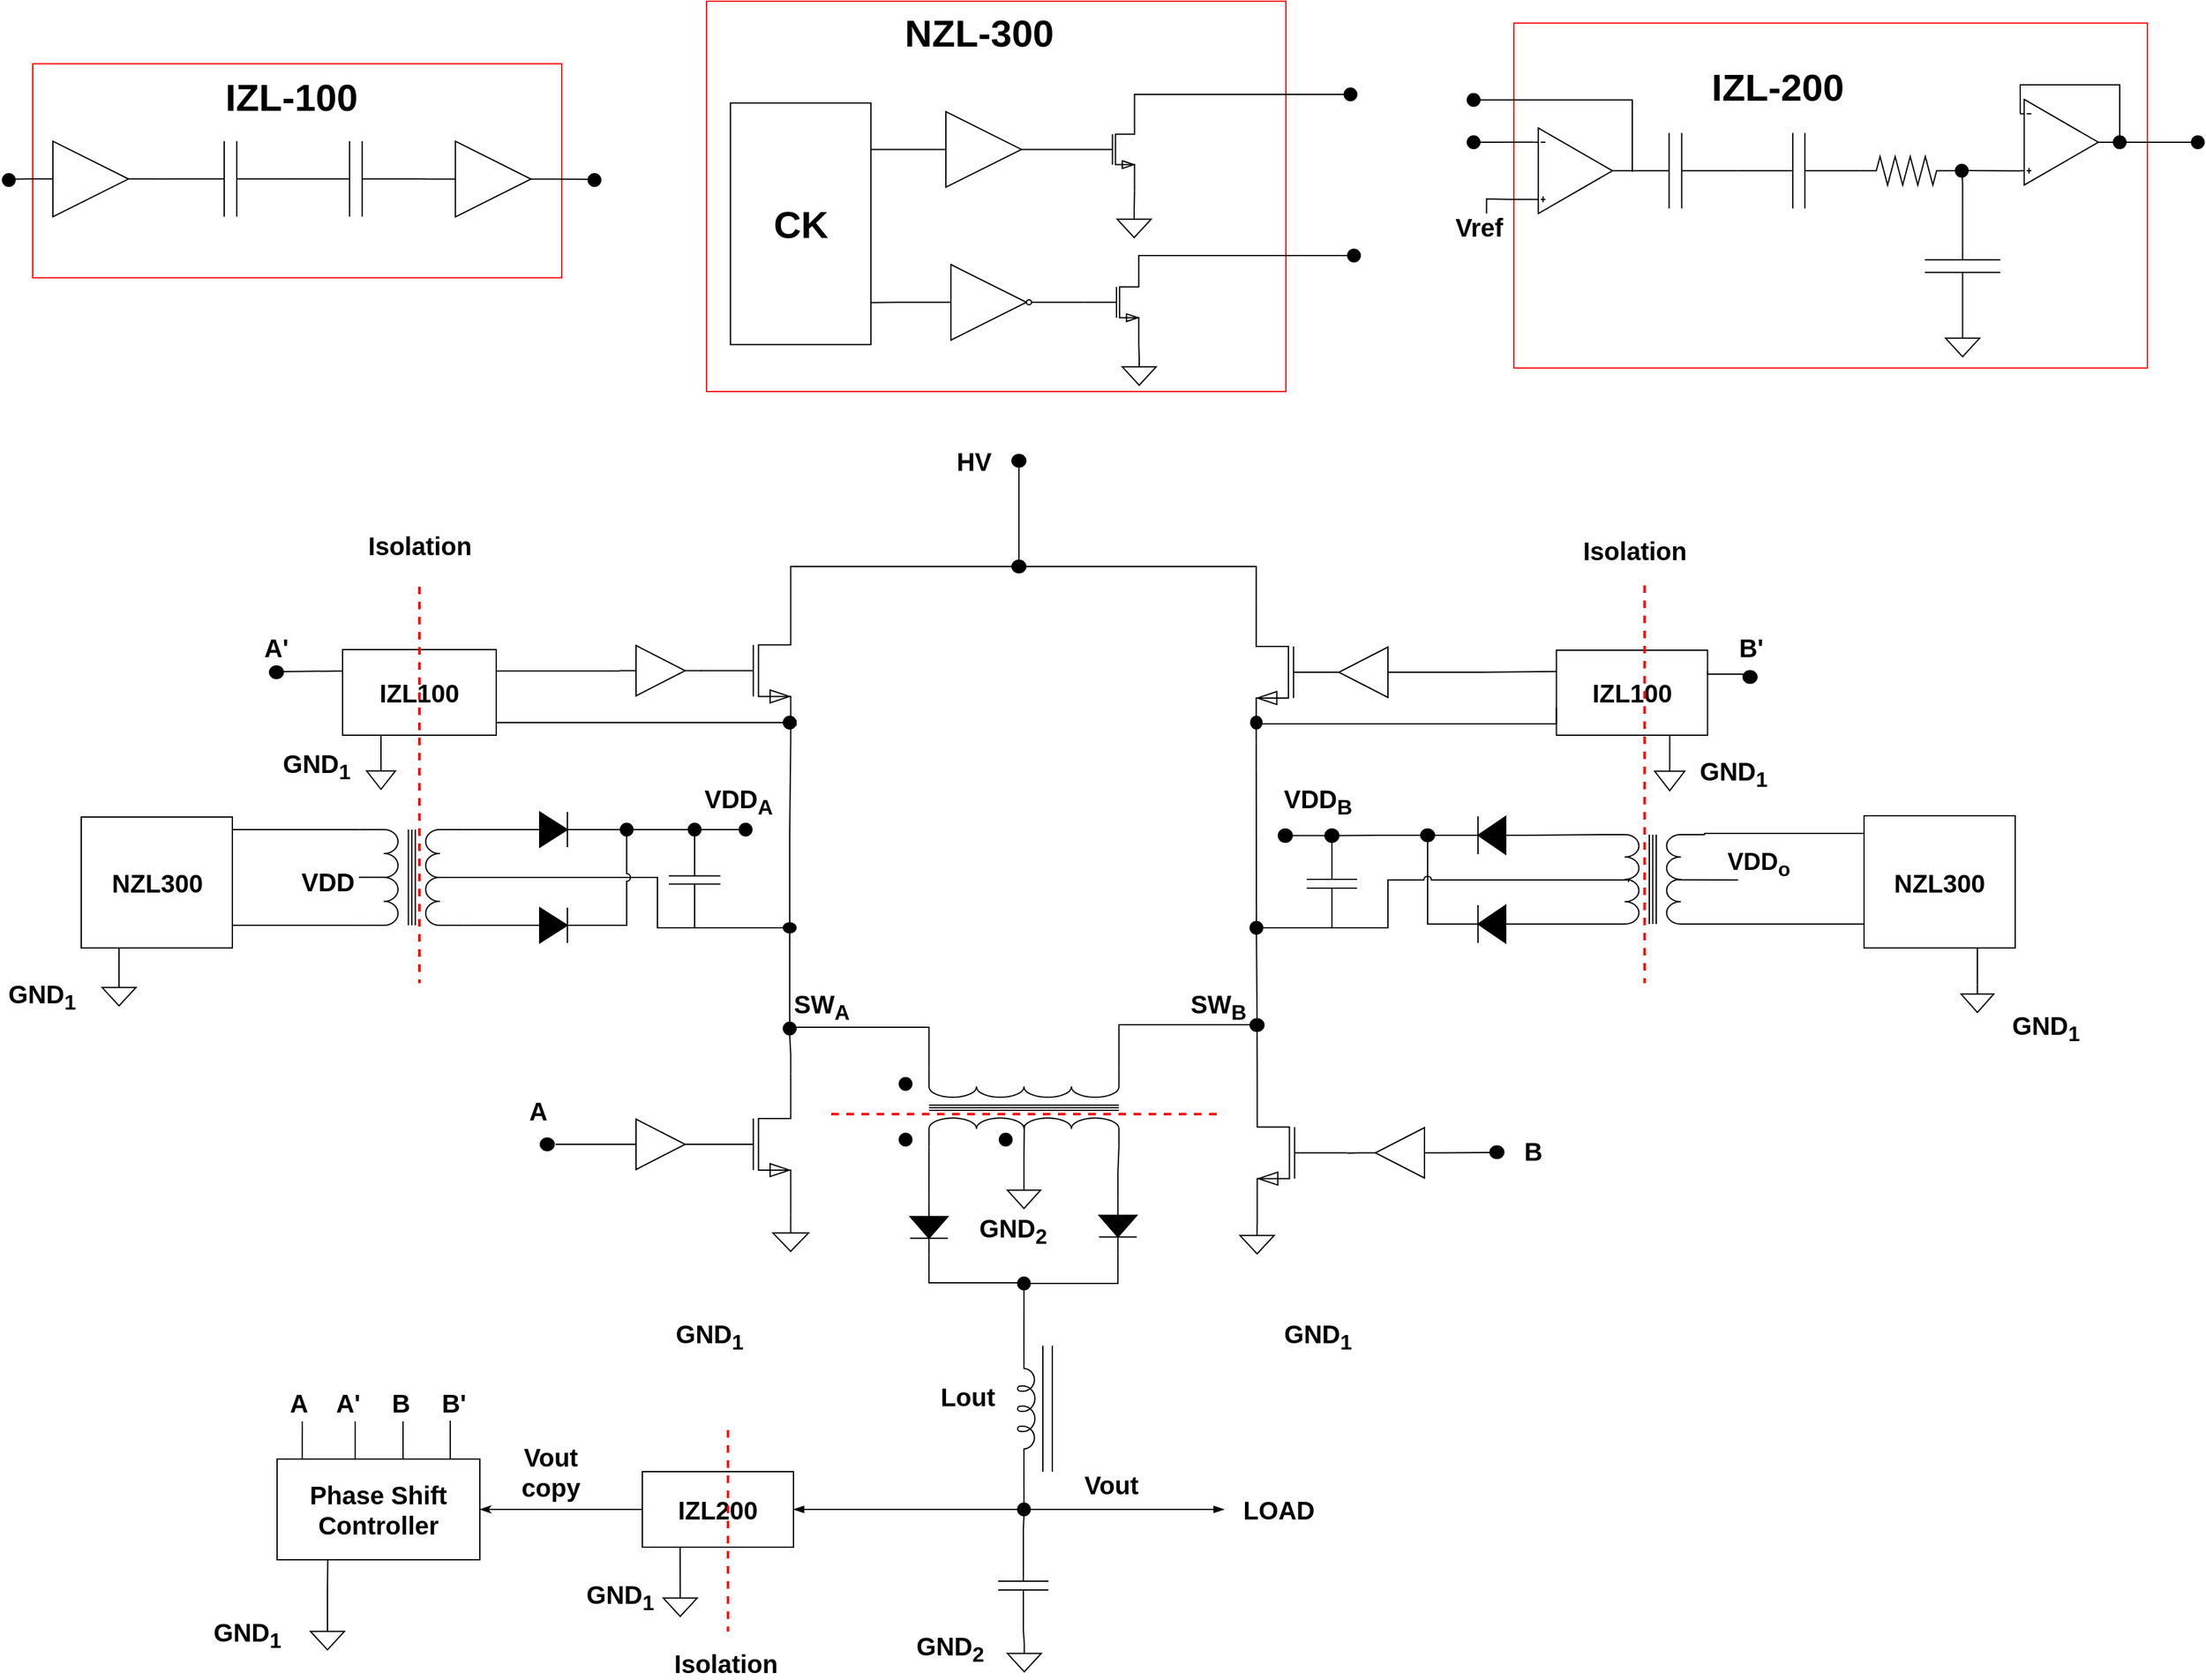 <mxfile version="14.4.3" type="device"><diagram id="BkKOs8pB_9e7VOJl6XeJ" name="Page-1"><mxGraphModel dx="3007" dy="4062" grid="0" gridSize="1" guides="1" tooltips="1" connect="1" arrows="0" fold="1" page="0" pageScale="1" pageWidth="827" pageHeight="1169" math="0" shadow="0"><root><mxCell id="0"/><mxCell id="1" parent="0"/><mxCell id="mcBu1DE0JOdf2-kwuuoI-80" value="" style="rounded=0;whiteSpace=wrap;html=1;strokeColor=#FF0000;" parent="1" vertex="1"><mxGeometry x="721" y="-2050.67" width="503" height="274" as="geometry"/></mxCell><mxCell id="mcBu1DE0JOdf2-kwuuoI-422" value="" style="group" parent="1" vertex="1" connectable="0"><mxGeometry x="85" y="-2061" width="460" height="310" as="geometry"/></mxCell><mxCell id="mcBu1DE0JOdf2-kwuuoI-116" value="" style="rounded=0;whiteSpace=wrap;html=1;strokeColor=#FF0000;fillColor=none;" parent="mcBu1DE0JOdf2-kwuuoI-422" vertex="1"><mxGeometry x="-5.0" y="-7" width="460" height="310" as="geometry"/></mxCell><mxCell id="mcBu1DE0JOdf2-kwuuoI-94" value="&lt;b style=&quot;line-height: 160%&quot;&gt;&lt;font style=&quot;font-size: 30px&quot;&gt;NZL-300&lt;/font&gt;&lt;/b&gt;" style="text;html=1;resizable=0;autosize=1;align=center;verticalAlign=middle;points=[];fillColor=none;strokeColor=none;rounded=0;" parent="mcBu1DE0JOdf2-kwuuoI-422" vertex="1"><mxGeometry x="146.364" y="7.381" width="130" height="30" as="geometry"/></mxCell><mxCell id="mcBu1DE0JOdf2-kwuuoI-97" value="&lt;b&gt;&lt;font style=&quot;font-size: 30px&quot;&gt;CK&lt;/font&gt;&lt;/b&gt;" style="rounded=0;whiteSpace=wrap;html=1;fillColor=none;align=center;" parent="mcBu1DE0JOdf2-kwuuoI-422" vertex="1"><mxGeometry x="13.939" y="73.81" width="111.515" height="191.905" as="geometry"/></mxCell><mxCell id="mcBu1DE0JOdf2-kwuuoI-107" style="edgeStyle=orthogonalEdgeStyle;rounded=0;orthogonalLoop=1;jettySize=auto;html=1;exitX=0;exitY=0.5;exitDx=0;exitDy=0;exitPerimeter=0;entryX=1;entryY=0.5;entryDx=0;entryDy=0;endArrow=none;endFill=0;strokeColor=#000000;" parent="mcBu1DE0JOdf2-kwuuoI-422" source="mcBu1DE0JOdf2-kwuuoI-100" edge="1"><mxGeometry relative="1" as="geometry"><mxPoint x="292.427" y="110.714" as="targetPoint"/></mxGeometry></mxCell><mxCell id="mcBu1DE0JOdf2-kwuuoI-100" value="" style="verticalLabelPosition=bottom;shadow=0;dashed=0;align=center;html=1;verticalAlign=top;shape=mxgraph.electrical.transistors.nmos;pointerEvents=1;strokeColor=#000000;fillColor=none;" parent="mcBu1DE0JOdf2-kwuuoI-422" vertex="1"><mxGeometry x="271.818" y="77.5" width="83.636" height="66.429" as="geometry"/></mxCell><mxCell id="mcBu1DE0JOdf2-kwuuoI-101" value="" style="verticalLabelPosition=bottom;shadow=0;dashed=0;align=center;html=1;verticalAlign=top;shape=mxgraph.electrical.transistors.nmos;pointerEvents=1;strokeColor=#000000;fillColor=none;" parent="mcBu1DE0JOdf2-kwuuoI-422" vertex="1"><mxGeometry x="276.366" y="198.548" width="80.848" height="67.167" as="geometry"/></mxCell><mxCell id="mcBu1DE0JOdf2-kwuuoI-112" style="edgeStyle=orthogonalEdgeStyle;rounded=0;orthogonalLoop=1;jettySize=auto;html=1;exitX=0.5;exitY=0;exitDx=0;exitDy=0;exitPerimeter=0;entryX=1;entryY=1;entryDx=0;entryDy=0;entryPerimeter=0;endArrow=none;endFill=0;strokeColor=#000000;" parent="mcBu1DE0JOdf2-kwuuoI-422" target="mcBu1DE0JOdf2-kwuuoI-101" edge="1"><mxGeometry relative="1" as="geometry"><mxPoint x="338.03" y="265.714" as="sourcePoint"/></mxGeometry></mxCell><mxCell id="nDOsGtmW5Xq-N96k2X0c-4" style="edgeStyle=orthogonalEdgeStyle;rounded=0;orthogonalLoop=1;jettySize=auto;html=1;exitX=0;exitY=0.5;exitDx=0;exitDy=0;entryX=0.998;entryY=0.194;entryDx=0;entryDy=0;entryPerimeter=0;endArrow=none;endFill=0;" parent="mcBu1DE0JOdf2-kwuuoI-422" source="nDOsGtmW5Xq-N96k2X0c-1" target="mcBu1DE0JOdf2-kwuuoI-97" edge="1"><mxGeometry relative="1" as="geometry"/></mxCell><mxCell id="nDOsGtmW5Xq-N96k2X0c-8" style="edgeStyle=orthogonalEdgeStyle;rounded=0;orthogonalLoop=1;jettySize=auto;html=1;exitX=1;exitY=0.5;exitDx=0;exitDy=0;entryX=0;entryY=0.5;entryDx=0;entryDy=0;entryPerimeter=0;endArrow=none;endFill=0;" parent="mcBu1DE0JOdf2-kwuuoI-422" source="nDOsGtmW5Xq-N96k2X0c-1" target="mcBu1DE0JOdf2-kwuuoI-100" edge="1"><mxGeometry relative="1" as="geometry"/></mxCell><mxCell id="nDOsGtmW5Xq-N96k2X0c-1" value="" style="verticalLabelPosition=bottom;shadow=0;dashed=0;align=center;html=1;verticalAlign=top;shape=mxgraph.electrical.logic_gates.buffer2;" parent="mcBu1DE0JOdf2-kwuuoI-422" vertex="1"><mxGeometry x="165" y="80.71" width="100" height="60" as="geometry"/></mxCell><mxCell id="nDOsGtmW5Xq-N96k2X0c-6" style="edgeStyle=orthogonalEdgeStyle;rounded=0;orthogonalLoop=1;jettySize=auto;html=1;exitX=1;exitY=0.5;exitDx=0;exitDy=0;entryX=0;entryY=0.5;entryDx=0;entryDy=0;entryPerimeter=0;endArrow=none;endFill=0;" parent="mcBu1DE0JOdf2-kwuuoI-422" source="nDOsGtmW5Xq-N96k2X0c-5" target="mcBu1DE0JOdf2-kwuuoI-101" edge="1"><mxGeometry relative="1" as="geometry"/></mxCell><mxCell id="nDOsGtmW5Xq-N96k2X0c-7" style="edgeStyle=orthogonalEdgeStyle;rounded=0;orthogonalLoop=1;jettySize=auto;html=1;exitX=0;exitY=0.5;exitDx=0;exitDy=0;entryX=1.001;entryY=0.826;entryDx=0;entryDy=0;entryPerimeter=0;endArrow=none;endFill=0;" parent="mcBu1DE0JOdf2-kwuuoI-422" source="nDOsGtmW5Xq-N96k2X0c-5" target="mcBu1DE0JOdf2-kwuuoI-97" edge="1"><mxGeometry relative="1" as="geometry"/></mxCell><mxCell id="nDOsGtmW5Xq-N96k2X0c-5" value="" style="verticalLabelPosition=bottom;shadow=0;dashed=0;align=center;html=1;verticalAlign=top;shape=mxgraph.electrical.logic_gates.buffer2;negtive=1;negating=1;" parent="mcBu1DE0JOdf2-kwuuoI-422" vertex="1"><mxGeometry x="169" y="202.13" width="100" height="60" as="geometry"/></mxCell><mxCell id="nDOsGtmW5Xq-N96k2X0c-37" style="edgeStyle=orthogonalEdgeStyle;rounded=0;orthogonalLoop=1;jettySize=auto;html=1;exitX=0.5;exitY=0;exitDx=0;exitDy=0;exitPerimeter=0;entryX=1;entryY=1;entryDx=0;entryDy=0;entryPerimeter=0;endArrow=none;endFill=0;" parent="mcBu1DE0JOdf2-kwuuoI-422" source="nDOsGtmW5Xq-N96k2X0c-9" target="mcBu1DE0JOdf2-kwuuoI-100" edge="1"><mxGeometry relative="1" as="geometry"/></mxCell><mxCell id="nDOsGtmW5Xq-N96k2X0c-9" value="" style="pointerEvents=1;verticalLabelPosition=bottom;shadow=0;dashed=0;align=center;html=1;verticalAlign=top;shape=mxgraph.electrical.signal_sources.signal_ground;strokeColor=#000000;strokeWidth=1;fillColor=#FFFFFF;" parent="mcBu1DE0JOdf2-kwuuoI-422" vertex="1"><mxGeometry x="321" y="158.76" width="27" height="22" as="geometry"/></mxCell><mxCell id="nDOsGtmW5Xq-N96k2X0c-36" style="edgeStyle=orthogonalEdgeStyle;rounded=0;orthogonalLoop=1;jettySize=auto;html=1;exitX=0.5;exitY=0;exitDx=0;exitDy=0;exitPerimeter=0;entryX=1;entryY=1;entryDx=0;entryDy=0;entryPerimeter=0;endArrow=none;endFill=0;" parent="mcBu1DE0JOdf2-kwuuoI-422" source="nDOsGtmW5Xq-N96k2X0c-10" target="mcBu1DE0JOdf2-kwuuoI-101" edge="1"><mxGeometry relative="1" as="geometry"/></mxCell><mxCell id="nDOsGtmW5Xq-N96k2X0c-10" value="" style="pointerEvents=1;verticalLabelPosition=bottom;shadow=0;dashed=0;align=center;html=1;verticalAlign=top;shape=mxgraph.electrical.signal_sources.signal_ground;strokeColor=#000000;strokeWidth=1;fillColor=#FFFFFF;" parent="mcBu1DE0JOdf2-kwuuoI-422" vertex="1"><mxGeometry x="325" y="276" width="27" height="22" as="geometry"/></mxCell><mxCell id="mcBu1DE0JOdf2-kwuuoI-118" value="&lt;font style=&quot;font-size: 20px&quot;&gt;&lt;b&gt;NZL300&lt;/b&gt;&lt;/font&gt;" style="rounded=0;whiteSpace=wrap;html=1;strokeColor=#000000;fillColor=none;" parent="1" vertex="1"><mxGeometry x="-416.5" y="-1420" width="120" height="104" as="geometry"/></mxCell><mxCell id="S-JoOV4lJRkIOZchl41f-228" style="edgeStyle=elbowEdgeStyle;rounded=0;jumpStyle=none;orthogonalLoop=1;jettySize=auto;elbow=vertical;html=1;exitX=1;exitY=0;exitDx=0;exitDy=0;exitPerimeter=0;entryX=0;entryY=0.5;entryDx=0;entryDy=0;entryPerimeter=0;endArrow=none;endFill=0;strokeColor=#000000;strokeWidth=1;" parent="1" source="mcBu1DE0JOdf2-kwuuoI-119" target="mcBu1DE0JOdf2-kwuuoI-121" edge="1"><mxGeometry relative="1" as="geometry"/></mxCell><mxCell id="S-JoOV4lJRkIOZchl41f-229" style="edgeStyle=elbowEdgeStyle;rounded=0;jumpStyle=none;orthogonalLoop=1;jettySize=auto;elbow=vertical;html=1;exitX=0;exitY=0;exitDx=0;exitDy=0;exitPerimeter=0;entryX=0;entryY=0.5;entryDx=0;entryDy=0;entryPerimeter=0;endArrow=none;endFill=0;strokeColor=#000000;strokeWidth=1;" parent="1" source="mcBu1DE0JOdf2-kwuuoI-119" target="mcBu1DE0JOdf2-kwuuoI-120" edge="1"><mxGeometry relative="1" as="geometry"/></mxCell><mxCell id="mcBu1DE0JOdf2-kwuuoI-119" value="" style="pointerEvents=1;verticalLabelPosition=bottom;shadow=0;dashed=0;align=center;html=1;verticalAlign=top;shape=mxgraph.electrical.inductors.transformer_1;strokeColor=#000000;fillColor=none;direction=south;" parent="1" vertex="1"><mxGeometry x="-195.25" y="-1410" width="82.5" height="76" as="geometry"/></mxCell><mxCell id="mcBu1DE0JOdf2-kwuuoI-139" style="edgeStyle=orthogonalEdgeStyle;rounded=0;orthogonalLoop=1;jettySize=auto;html=1;exitX=1;exitY=0.75;exitDx=0;exitDy=0;entryX=1;entryY=1;entryDx=0;entryDy=0;entryPerimeter=0;endArrow=none;endFill=0;strokeColor=#000000;" parent="1" source="mcBu1DE0JOdf2-kwuuoI-118" target="mcBu1DE0JOdf2-kwuuoI-119" edge="1"><mxGeometry x="-414" y="-1720" as="geometry"><Array as="points"><mxPoint x="-296" y="-1334"/></Array></mxGeometry></mxCell><mxCell id="mcBu1DE0JOdf2-kwuuoI-140" style="edgeStyle=orthogonalEdgeStyle;rounded=0;orthogonalLoop=1;jettySize=auto;html=1;exitX=1;exitY=0.25;exitDx=0;exitDy=0;endArrow=none;endFill=0;strokeColor=#000000;entryX=0;entryY=1;entryDx=0;entryDy=0;entryPerimeter=0;" parent="1" source="mcBu1DE0JOdf2-kwuuoI-118" target="mcBu1DE0JOdf2-kwuuoI-119" edge="1"><mxGeometry x="-414" y="-1720" as="geometry"><mxPoint x="-230" y="-1400" as="targetPoint"/><Array as="points"><mxPoint x="-296" y="-1410"/></Array></mxGeometry></mxCell><mxCell id="S-JoOV4lJRkIOZchl41f-236" style="edgeStyle=elbowEdgeStyle;rounded=0;jumpStyle=none;orthogonalLoop=1;jettySize=auto;elbow=vertical;html=1;exitX=1;exitY=0.5;exitDx=0;exitDy=0;exitPerimeter=0;entryX=0;entryY=0.5;entryDx=0;entryDy=0;endArrow=none;endFill=0;strokeColor=#000000;strokeWidth=1;" parent="1" source="mcBu1DE0JOdf2-kwuuoI-120" target="S-JoOV4lJRkIOZchl41f-141" edge="1"><mxGeometry relative="1" as="geometry"/></mxCell><mxCell id="mcBu1DE0JOdf2-kwuuoI-120" value="" style="pointerEvents=1;fillColor=strokeColor;verticalLabelPosition=bottom;shadow=0;dashed=0;align=center;html=1;verticalAlign=top;shape=mxgraph.electrical.diodes.diode;strokeColor=#000000;" parent="1" vertex="1"><mxGeometry x="-69" y="-1424" width="55" height="28" as="geometry"/></mxCell><mxCell id="mcBu1DE0JOdf2-kwuuoI-121" value="" style="pointerEvents=1;fillColor=strokeColor;verticalLabelPosition=bottom;shadow=0;dashed=0;align=center;html=1;verticalAlign=top;shape=mxgraph.electrical.diodes.diode;strokeColor=#000000;" parent="1" vertex="1"><mxGeometry x="-69" y="-1348" width="55" height="28" as="geometry"/></mxCell><mxCell id="mcBu1DE0JOdf2-kwuuoI-122" value="" style="verticalLabelPosition=bottom;shadow=0;dashed=0;align=center;html=1;verticalAlign=top;shape=mxgraph.electrical.logic_gates.buffer2;" parent="1" vertex="1"><mxGeometry x="11" y="-1556.25" width="65" height="40" as="geometry"/></mxCell><mxCell id="mcBu1DE0JOdf2-kwuuoI-124" value="" style="verticalLabelPosition=bottom;shadow=0;dashed=0;align=center;html=1;verticalAlign=top;shape=mxgraph.electrical.transistors.nmos;pointerEvents=1;strokeColor=#000000;fillColor=none;" parent="1" vertex="1"><mxGeometry x="71" y="-1592.5" width="80" height="112.5" as="geometry"/></mxCell><mxCell id="mcBu1DE0JOdf2-kwuuoI-127" style="edgeStyle=orthogonalEdgeStyle;rounded=0;orthogonalLoop=1;jettySize=auto;html=1;exitX=1;exitY=0.5;exitDx=0;exitDy=0;entryX=0;entryY=0.5;entryDx=0;entryDy=0;entryPerimeter=0;endArrow=none;endFill=0;strokeColor=#000000;" parent="1" source="mcBu1DE0JOdf2-kwuuoI-122" target="mcBu1DE0JOdf2-kwuuoI-124" edge="1"><mxGeometry x="-414" y="-1720" as="geometry"/></mxCell><mxCell id="mcBu1DE0JOdf2-kwuuoI-147" style="edgeStyle=orthogonalEdgeStyle;rounded=0;orthogonalLoop=1;jettySize=auto;html=1;endArrow=none;endFill=0;strokeColor=#000000;noJump=0;jumpStyle=arc;exitX=1;exitY=0.5;exitDx=0;exitDy=0;exitPerimeter=0;" parent="1" source="mcBu1DE0JOdf2-kwuuoI-144" edge="1"><mxGeometry x="-414" y="-1720" as="geometry"><mxPoint x="-133" y="-1372" as="targetPoint"/><Array as="points"><mxPoint x="71" y="-1332"/><mxPoint x="41" y="-1332"/><mxPoint x="41" y="-1372"/></Array><mxPoint x="71" y="-1332" as="sourcePoint"/></mxGeometry></mxCell><mxCell id="mcBu1DE0JOdf2-kwuuoI-144" value="" style="pointerEvents=1;verticalLabelPosition=bottom;shadow=0;dashed=0;align=center;html=1;verticalAlign=top;shape=mxgraph.electrical.capacitors.capacitor_1;strokeColor=#000000;fillColor=none;direction=south;" parent="1" vertex="1"><mxGeometry x="50" y="-1402" width="41" height="64" as="geometry"/></mxCell><mxCell id="mcBu1DE0JOdf2-kwuuoI-149" value="" style="endArrow=none;html=1;strokeWidth=1;" parent="1" edge="1"><mxGeometry x="-411" y="-1719.14" width="100" as="geometry"><mxPoint x="-196" y="-1372.14" as="sourcePoint"/><mxPoint x="-175" y="-1372.14" as="targetPoint"/><Array as="points"/></mxGeometry></mxCell><mxCell id="mcBu1DE0JOdf2-kwuuoI-150" value="&lt;b style=&quot;font-size: 20px&quot;&gt;VDD&lt;/b&gt;" style="text;html=1;align=center;verticalAlign=middle;resizable=0;points=[];autosize=1;" parent="1" vertex="1"><mxGeometry x="-247" y="-1379" width="52" height="20" as="geometry"/></mxCell><mxCell id="mcBu1DE0JOdf2-kwuuoI-155" value="&lt;b&gt;&lt;font style=&quot;font-size: 20px&quot;&gt;A'&lt;/font&gt;&lt;/b&gt;" style="text;html=1;align=center;verticalAlign=middle;resizable=0;points=[];autosize=1;" parent="1" vertex="1"><mxGeometry x="-277" y="-1565" width="30" height="20" as="geometry"/></mxCell><mxCell id="mcBu1DE0JOdf2-kwuuoI-156" value="&lt;b style=&quot;font-size: 20px&quot;&gt;&lt;font style=&quot;font-size: 20px&quot;&gt;GND&lt;sub&gt;1&lt;/sub&gt;&lt;/font&gt;&lt;/b&gt;" style="text;html=1;align=center;verticalAlign=middle;resizable=0;points=[];autosize=1;" parent="1" vertex="1"><mxGeometry x="-265.25" y="-1475" width="70" height="30" as="geometry"/></mxCell><mxCell id="mcBu1DE0JOdf2-kwuuoI-158" value="&lt;b style=&quot;font-size: 20px&quot;&gt;&lt;font style=&quot;font-size: 20px&quot;&gt;GND&lt;sub&gt;1&lt;/sub&gt;&lt;/font&gt;&lt;/b&gt;" style="text;html=1;align=center;verticalAlign=middle;resizable=0;points=[];autosize=1;" parent="1" vertex="1"><mxGeometry x="-480.5" y="-1289.76" width="64" height="25" as="geometry"/></mxCell><mxCell id="S-JoOV4lJRkIOZchl41f-79" style="edgeStyle=elbowEdgeStyle;rounded=0;jumpStyle=none;orthogonalLoop=1;jettySize=auto;elbow=vertical;html=1;exitX=1;exitY=0;exitDx=0;exitDy=0;exitPerimeter=0;entryX=0.5;entryY=1;entryDx=0;entryDy=0;endArrow=none;endFill=0;" parent="1" source="mcBu1DE0JOdf2-kwuuoI-215" target="S-JoOV4lJRkIOZchl41f-73" edge="1"><mxGeometry relative="1" as="geometry"/></mxCell><mxCell id="mcBu1DE0JOdf2-kwuuoI-215" value="" style="verticalLabelPosition=bottom;shadow=0;dashed=0;align=center;html=1;verticalAlign=top;shape=mxgraph.electrical.transistors.nmos;pointerEvents=1;strokeColor=#000000;fillColor=none;" parent="1" vertex="1"><mxGeometry x="71" y="-1216.25" width="80" height="112.5" as="geometry"/></mxCell><mxCell id="mcBu1DE0JOdf2-kwuuoI-220" style="edgeStyle=orthogonalEdgeStyle;rounded=0;jumpStyle=arc;orthogonalLoop=1;jettySize=auto;html=1;exitX=0;exitY=0.5;exitDx=0;exitDy=0;endArrow=none;endFill=0;strokeColor=#000000;" parent="1" source="mcBu1DE0JOdf2-kwuuoI-217" edge="1"><mxGeometry x="-414" y="-1720" as="geometry"><mxPoint x="-40" y="-1160" as="targetPoint"/></mxGeometry></mxCell><mxCell id="mcBu1DE0JOdf2-kwuuoI-217" value="" style="verticalLabelPosition=bottom;shadow=0;dashed=0;align=center;html=1;verticalAlign=top;shape=mxgraph.electrical.logic_gates.buffer2;" parent="1" vertex="1"><mxGeometry x="11" y="-1180" width="65" height="40" as="geometry"/></mxCell><mxCell id="mcBu1DE0JOdf2-kwuuoI-219" style="edgeStyle=orthogonalEdgeStyle;rounded=0;jumpStyle=arc;orthogonalLoop=1;jettySize=auto;html=1;exitX=0;exitY=0.5;exitDx=0;exitDy=0;exitPerimeter=0;entryX=1;entryY=0.5;entryDx=0;entryDy=0;endArrow=none;endFill=0;strokeColor=#000000;" parent="1" source="mcBu1DE0JOdf2-kwuuoI-215" target="mcBu1DE0JOdf2-kwuuoI-217" edge="1"><mxGeometry x="-414" y="-1720" as="geometry"/></mxCell><mxCell id="mcBu1DE0JOdf2-kwuuoI-221" value="&lt;font size=&quot;1&quot;&gt;&lt;b style=&quot;font-size: 20px&quot;&gt;A&lt;/b&gt;&lt;/font&gt;" style="text;html=1;align=center;verticalAlign=middle;resizable=0;points=[];autosize=1;" parent="1" vertex="1"><mxGeometry x="-69" y="-1197" width="30" height="20" as="geometry"/></mxCell><mxCell id="mcBu1DE0JOdf2-kwuuoI-228" style="edgeStyle=orthogonalEdgeStyle;rounded=0;jumpStyle=none;orthogonalLoop=1;jettySize=auto;html=1;exitX=0.5;exitY=0;exitDx=0;exitDy=0;exitPerimeter=0;entryX=1;entryY=1;entryDx=0;entryDy=0;entryPerimeter=0;endArrow=none;endFill=0;strokeColor=#000000;" parent="1" target="mcBu1DE0JOdf2-kwuuoI-215" edge="1"><mxGeometry x="-414" y="-1720" as="geometry"><mxPoint x="146" y="-1103.75" as="sourcePoint"/></mxGeometry></mxCell><mxCell id="mcBu1DE0JOdf2-kwuuoI-232" style="edgeStyle=orthogonalEdgeStyle;rounded=0;jumpStyle=none;orthogonalLoop=1;jettySize=auto;html=1;exitX=0.5;exitY=0;exitDx=0;exitDy=0;endArrow=none;endFill=0;strokeColor=#000000;" parent="1" source="mcBu1DE0JOdf2-kwuuoI-230" edge="1"><mxGeometry x="-414" y="-1720" as="geometry"><mxPoint x="-161" y="-940" as="targetPoint"/><Array as="points"><mxPoint x="-161" y="-910"/><mxPoint x="-161" y="-940"/></Array></mxGeometry></mxCell><mxCell id="S-JoOV4lJRkIOZchl41f-268" style="edgeStyle=elbowEdgeStyle;rounded=0;jumpStyle=arc;jumpSize=6;orthogonalLoop=1;jettySize=auto;elbow=vertical;html=1;exitX=0.25;exitY=0;exitDx=0;exitDy=0;endArrow=none;endFill=0;strokeColor=#000000;strokeWidth=1;" parent="1" source="mcBu1DE0JOdf2-kwuuoI-230" edge="1"><mxGeometry relative="1" as="geometry"><mxPoint x="-199" y="-940" as="targetPoint"/><Array as="points"><mxPoint x="-198" y="-910"/><mxPoint x="-191" y="-910"/><mxPoint x="-200" y="-929"/><mxPoint x="-203" y="-910"/></Array></mxGeometry></mxCell><mxCell id="S-JoOV4lJRkIOZchl41f-272" style="edgeStyle=elbowEdgeStyle;rounded=0;jumpStyle=arc;jumpSize=6;orthogonalLoop=1;jettySize=auto;elbow=vertical;html=1;exitX=0.75;exitY=0;exitDx=0;exitDy=0;endArrow=none;endFill=0;strokeColor=#000000;strokeWidth=1;" parent="1" source="mcBu1DE0JOdf2-kwuuoI-230" edge="1"><mxGeometry relative="1" as="geometry"><mxPoint x="-123.536" y="-940.487" as="targetPoint"/><Array as="points"><mxPoint x="-132" y="-910"/></Array></mxGeometry></mxCell><mxCell id="mcBu1DE0JOdf2-kwuuoI-230" value="&lt;b&gt;&lt;font style=&quot;font-size: 20px&quot;&gt;Phase Shift Controller&lt;/font&gt;&lt;/b&gt;" style="rounded=0;whiteSpace=wrap;html=1;strokeColor=#000000;fillColor=none;" parent="1" vertex="1"><mxGeometry x="-261" y="-910" width="161" height="80" as="geometry"/></mxCell><mxCell id="mcBu1DE0JOdf2-kwuuoI-239" value="" style="endArrow=none;html=1;strokeWidth=1;exitX=0.124;exitY=-0.004;exitDx=0;exitDy=0;exitPerimeter=0;" parent="1" source="mcBu1DE0JOdf2-kwuuoI-230" edge="1"><mxGeometry x="-414" y="-1720" width="100" as="geometry"><mxPoint x="-241" y="-916" as="sourcePoint"/><mxPoint x="-241" y="-940" as="targetPoint"/></mxGeometry></mxCell><mxCell id="mcBu1DE0JOdf2-kwuuoI-240" value="&lt;b&gt;&lt;font style=&quot;font-size: 20px&quot;&gt;A&lt;/font&gt;&lt;/b&gt;" style="text;html=1;align=center;verticalAlign=middle;resizable=0;points=[];autosize=1;strokeWidth=5;" parent="1" vertex="1"><mxGeometry x="-259" y="-965" width="30" height="20" as="geometry"/></mxCell><mxCell id="mcBu1DE0JOdf2-kwuuoI-241" value="&lt;b&gt;&lt;font style=&quot;font-size: 20px&quot;&gt;A'&lt;/font&gt;&lt;/b&gt;" style="text;html=1;align=center;verticalAlign=middle;resizable=0;points=[];autosize=1;strokeWidth=5;" parent="1" vertex="1"><mxGeometry x="-220" y="-965" width="30" height="20" as="geometry"/></mxCell><mxCell id="mcBu1DE0JOdf2-kwuuoI-242" value="&lt;b&gt;&lt;font style=&quot;font-size: 20px&quot;&gt;B&lt;/font&gt;&lt;/b&gt;" style="text;html=1;align=center;verticalAlign=middle;resizable=0;points=[];autosize=1;strokeWidth=5;" parent="1" vertex="1"><mxGeometry x="-178" y="-965" width="30" height="20" as="geometry"/></mxCell><mxCell id="mcBu1DE0JOdf2-kwuuoI-243" value="&lt;b&gt;&lt;font style=&quot;font-size: 20px&quot;&gt;B'&lt;/font&gt;&lt;/b&gt;" style="text;html=1;align=center;verticalAlign=middle;resizable=0;points=[];autosize=1;strokeWidth=5;" parent="1" vertex="1"><mxGeometry x="-136" y="-965" width="30" height="20" as="geometry"/></mxCell><mxCell id="mcBu1DE0JOdf2-kwuuoI-244" value="&lt;b style=&quot;font-size: 20px&quot;&gt;&lt;font style=&quot;font-size: 20px&quot;&gt;GND&lt;sub&gt;1&lt;/sub&gt;&lt;/font&gt;&lt;/b&gt;" style="text;html=1;align=center;verticalAlign=middle;resizable=0;points=[];autosize=1;" parent="1" vertex="1"><mxGeometry x="-320" y="-785" width="70" height="30" as="geometry"/></mxCell><mxCell id="mcBu1DE0JOdf2-kwuuoI-245" style="edgeStyle=orthogonalEdgeStyle;rounded=0;orthogonalLoop=1;jettySize=auto;html=1;exitX=0;exitY=0.5;exitDx=0;exitDy=0;endArrow=classicThin;endFill=1;strokeColor=#000000;entryX=1;entryY=0.5;entryDx=0;entryDy=0;" parent="1" source="mcBu1DE0JOdf2-kwuuoI-246" target="mcBu1DE0JOdf2-kwuuoI-230" edge="1"><mxGeometry x="-414" y="-1720" as="geometry"><mxPoint x="-56" y="-875" as="targetPoint"/></mxGeometry></mxCell><mxCell id="mcBu1DE0JOdf2-kwuuoI-246" value="&lt;b&gt;&lt;font style=&quot;font-size: 20px&quot;&gt;IZL200&lt;/font&gt;&lt;/b&gt;" style="rounded=0;whiteSpace=wrap;html=1;strokeColor=#000000;fillColor=none;" parent="1" vertex="1"><mxGeometry x="29" y="-900" width="120" height="60" as="geometry"/></mxCell><mxCell id="mcBu1DE0JOdf2-kwuuoI-249" value="&lt;b style=&quot;font-size: 20px&quot;&gt;&lt;font style=&quot;font-size: 20px&quot;&gt;Vout&lt;br&gt;copy&lt;br&gt;&lt;/font&gt;&lt;/b&gt;" style="text;html=1;align=center;verticalAlign=middle;resizable=0;points=[];autosize=1;" parent="1" vertex="1"><mxGeometry x="-74" y="-920" width="60" height="40" as="geometry"/></mxCell><mxCell id="mcBu1DE0JOdf2-kwuuoI-250" value="&lt;b style=&quot;font-size: 20px&quot;&gt;&lt;font style=&quot;font-size: 20px&quot;&gt;GND&lt;sub&gt;1&lt;/sub&gt;&lt;/font&gt;&lt;/b&gt;" style="text;html=1;align=center;verticalAlign=middle;resizable=0;points=[];autosize=1;" parent="1" vertex="1"><mxGeometry x="-24.42" y="-815" width="70" height="30" as="geometry"/></mxCell><mxCell id="mcBu1DE0JOdf2-kwuuoI-300" value="&lt;b style=&quot;font-size: 20px&quot;&gt;&lt;font style=&quot;font-size: 20px&quot;&gt;GND&lt;sub&gt;2&lt;/sub&gt;&lt;/font&gt;&lt;/b&gt;" style="text;html=1;align=center;verticalAlign=middle;resizable=0;points=[];autosize=1;" parent="1" vertex="1"><mxGeometry x="238" y="-774.47" width="70" height="30" as="geometry"/></mxCell><mxCell id="mcBu1DE0JOdf2-kwuuoI-306" value="&lt;b&gt;&lt;font style=&quot;font-size: 20px&quot;&gt;LOAD&lt;/font&gt;&lt;/b&gt;" style="text;html=1;align=center;verticalAlign=middle;resizable=0;points=[];autosize=1;" parent="1" vertex="1"><mxGeometry x="499" y="-880" width="70" height="20" as="geometry"/></mxCell><mxCell id="mcBu1DE0JOdf2-kwuuoI-310" value="&lt;b&gt;&lt;font style=&quot;font-size: 20px&quot;&gt;Vout&lt;/font&gt;&lt;/b&gt;" style="text;html=1;align=center;verticalAlign=middle;resizable=0;points=[];autosize=1;" parent="1" vertex="1"><mxGeometry x="370.59" y="-900" width="60" height="20" as="geometry"/></mxCell><mxCell id="mcBu1DE0JOdf2-kwuuoI-313" value="" style="group" parent="1" vertex="1" connectable="0"><mxGeometry x="327" y="-1000" width="37.5" height="100" as="geometry"/></mxCell><mxCell id="mcBu1DE0JOdf2-kwuuoI-311" value="" style="pointerEvents=1;verticalLabelPosition=bottom;shadow=0;dashed=0;align=center;html=1;verticalAlign=top;shape=mxgraph.electrical.inductors.inductor_5;direction=south;" parent="mcBu1DE0JOdf2-kwuuoI-313" vertex="1"><mxGeometry width="14" height="100" as="geometry"/></mxCell><mxCell id="mcBu1DE0JOdf2-kwuuoI-312" value="" style="verticalLabelPosition=bottom;shadow=0;dashed=0;align=center;html=1;verticalAlign=top;shape=mxgraph.electrical.transmission.2_line_bus;direction=south;" parent="mcBu1DE0JOdf2-kwuuoI-313" vertex="1"><mxGeometry x="20" width="7.5" height="100" as="geometry"/></mxCell><mxCell id="mcBu1DE0JOdf2-kwuuoI-340" value="&lt;b&gt;&lt;font style=&quot;font-size: 20px&quot;&gt;Lout&lt;/font&gt;&lt;/b&gt;" style="text;html=1;align=center;verticalAlign=middle;resizable=0;points=[];autosize=1;" parent="mcBu1DE0JOdf2-kwuuoI-313" vertex="1"><mxGeometry x="-70" y="30" width="60" height="20" as="geometry"/></mxCell><mxCell id="mcBu1DE0JOdf2-kwuuoI-338" value="" style="group;rotation=180;" parent="1" vertex="1" connectable="0"><mxGeometry x="374" y="-1464" width="31.5" height="172" as="geometry"/></mxCell><mxCell id="S-JoOV4lJRkIOZchl41f-48" style="edgeStyle=elbowEdgeStyle;rounded=0;jumpStyle=none;orthogonalLoop=1;jettySize=auto;elbow=vertical;html=1;exitX=0;exitY=0.5;exitDx=0;exitDy=0;exitPerimeter=0;entryX=0;entryY=0;entryDx=0;entryDy=0;entryPerimeter=0;endArrow=none;endFill=0;" parent="1" source="mcBu1DE0JOdf2-kwuuoI-335" target="mcBu1DE0JOdf2-kwuuoI-333" edge="1"><mxGeometry relative="1" as="geometry"/></mxCell><mxCell id="mcBu1DE0JOdf2-kwuuoI-335" value="" style="pointerEvents=1;fillColor=strokeColor;verticalLabelPosition=bottom;shadow=0;dashed=0;align=center;html=1;verticalAlign=top;shape=mxgraph.electrical.diodes.diode;strokeColor=#000000;direction=east;rotation=90;" parent="1" vertex="1"><mxGeometry x="385.0" y="-1110" width="43.188" height="30" as="geometry"/></mxCell><mxCell id="S-JoOV4lJRkIOZchl41f-49" style="edgeStyle=elbowEdgeStyle;rounded=0;jumpStyle=none;orthogonalLoop=1;jettySize=auto;elbow=vertical;html=1;exitX=0;exitY=0.5;exitDx=0;exitDy=0;exitPerimeter=0;entryX=1;entryY=0;entryDx=0;entryDy=0;entryPerimeter=0;endArrow=none;endFill=0;" parent="1" source="mcBu1DE0JOdf2-kwuuoI-336" target="mcBu1DE0JOdf2-kwuuoI-333" edge="1"><mxGeometry relative="1" as="geometry"/></mxCell><mxCell id="S-JoOV4lJRkIOZchl41f-65" style="edgeStyle=elbowEdgeStyle;rounded=0;jumpStyle=none;orthogonalLoop=1;jettySize=auto;elbow=vertical;html=1;exitX=1;exitY=0.5;exitDx=0;exitDy=0;exitPerimeter=0;entryX=0;entryY=0.5;entryDx=0;entryDy=0;endArrow=none;endFill=0;" parent="1" source="mcBu1DE0JOdf2-kwuuoI-336" target="S-JoOV4lJRkIOZchl41f-62" edge="1"><mxGeometry relative="1" as="geometry"><Array as="points"><mxPoint x="252" y="-1050"/></Array></mxGeometry></mxCell><mxCell id="mcBu1DE0JOdf2-kwuuoI-336" value="" style="pointerEvents=1;fillColor=strokeColor;verticalLabelPosition=bottom;shadow=0;dashed=0;align=center;html=1;verticalAlign=top;shape=mxgraph.electrical.diodes.diode;strokeColor=#000000;direction=east;rotation=90;" parent="1" vertex="1"><mxGeometry x="235.001" y="-1109" width="43.188" height="30" as="geometry"/></mxCell><mxCell id="mcBu1DE0JOdf2-kwuuoI-343" value="&lt;b style=&quot;font-size: 20px&quot;&gt;&lt;font style=&quot;font-size: 20px&quot;&gt;GND&lt;sub&gt;2&lt;/sub&gt;&lt;/font&gt;&lt;/b&gt;" style="text;html=1;align=center;verticalAlign=middle;resizable=0;points=[];autosize=1;" parent="1" vertex="1"><mxGeometry x="291" y="-1103.75" width="64" height="25" as="geometry"/></mxCell><mxCell id="mcBu1DE0JOdf2-kwuuoI-348" value="" style="verticalLabelPosition=bottom;shadow=0;dashed=0;align=center;html=1;verticalAlign=top;shape=mxgraph.electrical.transistors.nmos;pointerEvents=1;strokeColor=#000000;fillColor=none;flipH=1;" parent="1" vertex="1"><mxGeometry x="512.19" y="-1591.25" width="80" height="112.5" as="geometry"/></mxCell><mxCell id="mcBu1DE0JOdf2-kwuuoI-349" value="" style="verticalLabelPosition=bottom;shadow=0;dashed=0;align=center;html=1;verticalAlign=top;shape=mxgraph.electrical.logic_gates.buffer2;flipH=1;" parent="1" vertex="1"><mxGeometry x="569" y="-1555" width="65" height="40" as="geometry"/></mxCell><mxCell id="S-JoOV4lJRkIOZchl41f-102" style="edgeStyle=elbowEdgeStyle;rounded=0;jumpStyle=none;orthogonalLoop=1;jettySize=auto;elbow=vertical;html=1;exitX=1;exitY=0.25;exitDx=0;exitDy=0;entryX=0;entryY=0.5;entryDx=0;entryDy=0;endArrow=none;endFill=0;" parent="1" source="mcBu1DE0JOdf2-kwuuoI-350" target="S-JoOV4lJRkIOZchl41f-101" edge="1"><mxGeometry relative="1" as="geometry"/></mxCell><mxCell id="mcBu1DE0JOdf2-kwuuoI-350" value="&lt;b&gt;&lt;font style=&quot;font-size: 20px&quot;&gt;IZL100&lt;/font&gt;&lt;/b&gt;" style="rounded=0;whiteSpace=wrap;html=1;strokeColor=#000000;fillColor=none;" parent="1" vertex="1"><mxGeometry x="754.75" y="-1552.5" width="120" height="67.5" as="geometry"/></mxCell><mxCell id="mcBu1DE0JOdf2-kwuuoI-357" style="edgeStyle=orthogonalEdgeStyle;rounded=0;orthogonalLoop=1;jettySize=auto;html=1;exitX=1;exitY=0.5;exitDx=0;exitDy=0;entryX=0;entryY=0.25;entryDx=0;entryDy=0;endArrow=none;endFill=0;" parent="1" source="mcBu1DE0JOdf2-kwuuoI-349" target="mcBu1DE0JOdf2-kwuuoI-350" edge="1"><mxGeometry x="-414" y="-1720" as="geometry"/></mxCell><mxCell id="mcBu1DE0JOdf2-kwuuoI-353" value="" style="pointerEvents=1;fillColor=strokeColor;verticalLabelPosition=bottom;shadow=0;dashed=0;align=center;html=1;verticalAlign=top;shape=mxgraph.electrical.diodes.diode;strokeColor=#000000;flipH=1;" parent="1" vertex="1"><mxGeometry x="676" y="-1420.5" width="55" height="30" as="geometry"/></mxCell><mxCell id="S-JoOV4lJRkIOZchl41f-250" style="edgeStyle=elbowEdgeStyle;rounded=0;jumpStyle=sharp;orthogonalLoop=1;jettySize=auto;elbow=vertical;html=1;exitX=1;exitY=0.5;exitDx=0;exitDy=0;exitPerimeter=0;entryX=0.5;entryY=1;entryDx=0;entryDy=0;endArrow=none;endFill=0;strokeColor=#000000;strokeWidth=1;jumpSize=6;" parent="1" source="mcBu1DE0JOdf2-kwuuoI-354" target="S-JoOV4lJRkIOZchl41f-103" edge="1"><mxGeometry relative="1" as="geometry"><Array as="points"><mxPoint x="661" y="-1335"/></Array></mxGeometry></mxCell><mxCell id="mcBu1DE0JOdf2-kwuuoI-354" value="" style="pointerEvents=1;fillColor=strokeColor;verticalLabelPosition=bottom;shadow=0;dashed=0;align=center;html=1;verticalAlign=top;shape=mxgraph.electrical.diodes.diode;strokeColor=#000000;flipH=1;" parent="1" vertex="1"><mxGeometry x="676" y="-1350" width="55" height="30" as="geometry"/></mxCell><mxCell id="mcBu1DE0JOdf2-kwuuoI-375" style="edgeStyle=orthogonalEdgeStyle;rounded=0;jumpStyle=arc;orthogonalLoop=1;jettySize=auto;html=1;endArrow=none;endFill=0;entryX=0.531;entryY=0.267;entryDx=0;entryDy=0;entryPerimeter=0;" parent="1" source="S-JoOV4lJRkIOZchl41f-244" target="mcBu1DE0JOdf2-kwuuoI-352" edge="1"><mxGeometry x="-414" y="-1720" as="geometry"><mxPoint x="631" y="-1355" as="targetPoint"/><mxPoint x="516" y="-1320" as="sourcePoint"/><Array as="points"><mxPoint x="621" y="-1332"/><mxPoint x="621" y="-1370"/><mxPoint x="812" y="-1370"/></Array></mxGeometry></mxCell><mxCell id="S-JoOV4lJRkIOZchl41f-255" style="edgeStyle=elbowEdgeStyle;rounded=0;jumpStyle=arc;jumpSize=6;orthogonalLoop=1;jettySize=auto;elbow=vertical;html=1;exitX=1;exitY=0;exitDx=0;exitDy=0;exitPerimeter=0;entryX=0.5;entryY=1;entryDx=0;entryDy=0;endArrow=none;endFill=0;strokeColor=#000000;strokeWidth=1;" parent="1" source="mcBu1DE0JOdf2-kwuuoI-369" target="S-JoOV4lJRkIOZchl41f-107" edge="1"><mxGeometry relative="1" as="geometry"/></mxCell><mxCell id="mcBu1DE0JOdf2-kwuuoI-369" value="" style="verticalLabelPosition=bottom;shadow=0;dashed=0;align=center;html=1;verticalAlign=top;shape=mxgraph.electrical.transistors.nmos;pointerEvents=1;strokeColor=#000000;fillColor=none;flipH=1;" parent="1" vertex="1"><mxGeometry x="513" y="-1209.5" width="80" height="112.5" as="geometry"/></mxCell><mxCell id="S-JoOV4lJRkIOZchl41f-130" style="edgeStyle=elbowEdgeStyle;rounded=0;jumpStyle=none;orthogonalLoop=1;jettySize=auto;elbow=vertical;html=1;entryX=0;entryY=0.25;entryDx=0;entryDy=0;endArrow=none;endFill=0;exitX=0;exitY=1;exitDx=0;exitDy=0;exitPerimeter=0;" parent="1" source="mcBu1DE0JOdf2-kwuuoI-352" target="S-JoOV4lJRkIOZchl41f-127" edge="1"><mxGeometry relative="1" as="geometry"><mxPoint x="872" y="-1407" as="sourcePoint"/><mxPoint x="997.68" y="-1406.975" as="targetPoint"/><Array as="points"><mxPoint x="936" y="-1407"/></Array></mxGeometry></mxCell><mxCell id="nDOsGtmW5Xq-N96k2X0c-29" style="edgeStyle=orthogonalEdgeStyle;rounded=0;orthogonalLoop=1;jettySize=auto;html=1;exitX=1;exitY=1;exitDx=0;exitDy=0;exitPerimeter=0;entryX=0;entryY=0.75;entryDx=0;entryDy=0;endArrow=none;endFill=0;" parent="1" source="mcBu1DE0JOdf2-kwuuoI-352" target="S-JoOV4lJRkIOZchl41f-127" edge="1"><mxGeometry relative="1" as="geometry"><Array as="points"><mxPoint x="999" y="-1335"/></Array></mxGeometry></mxCell><mxCell id="mcBu1DE0JOdf2-kwuuoI-352" value="" style="pointerEvents=1;verticalLabelPosition=bottom;shadow=0;dashed=0;align=center;html=1;verticalAlign=top;shape=mxgraph.electrical.inductors.transformer_1;strokeColor=#000000;fillColor=none;direction=south;flipH=1;" parent="1" vertex="1"><mxGeometry x="790" y="-1406" width="82.5" height="71" as="geometry"/></mxCell><mxCell id="mcBu1DE0JOdf2-kwuuoI-363" style="edgeStyle=orthogonalEdgeStyle;rounded=0;orthogonalLoop=1;jettySize=auto;html=1;exitX=0;exitY=0.5;exitDx=0;exitDy=0;exitPerimeter=0;entryX=0;entryY=0;entryDx=0;entryDy=0;entryPerimeter=0;endArrow=none;endFill=0;" parent="1" source="mcBu1DE0JOdf2-kwuuoI-353" target="mcBu1DE0JOdf2-kwuuoI-352" edge="1"><mxGeometry x="-414" y="-1720" as="geometry"><Array as="points"><mxPoint x="790" y="-1405"/></Array></mxGeometry></mxCell><mxCell id="mcBu1DE0JOdf2-kwuuoI-364" style="edgeStyle=orthogonalEdgeStyle;rounded=0;orthogonalLoop=1;jettySize=auto;html=1;exitX=1;exitY=0;exitDx=0;exitDy=0;exitPerimeter=0;entryX=0;entryY=0.5;entryDx=0;entryDy=0;entryPerimeter=0;endArrow=none;endFill=0;" parent="1" source="mcBu1DE0JOdf2-kwuuoI-352" target="mcBu1DE0JOdf2-kwuuoI-354" edge="1"><mxGeometry x="-414" y="-1720" as="geometry"><Array as="points"><mxPoint x="750" y="-1335"/></Array></mxGeometry></mxCell><mxCell id="mcBu1DE0JOdf2-kwuuoI-384" value="&lt;b style=&quot;font-size: 20px&quot;&gt;&lt;font style=&quot;font-size: 20px&quot;&gt;GND&lt;sub&gt;1&lt;/sub&gt;&lt;/font&gt;&lt;/b&gt;" style="text;html=1;align=center;verticalAlign=middle;resizable=0;points=[];autosize=1;" parent="1" vertex="1"><mxGeometry x="863" y="-1467" width="64" height="25" as="geometry"/></mxCell><mxCell id="mcBu1DE0JOdf2-kwuuoI-388" value="&lt;b&gt;&lt;font style=&quot;font-size: 20px&quot;&gt;B'&lt;/font&gt;&lt;/b&gt;" style="text;html=1;align=center;verticalAlign=middle;resizable=0;points=[];autosize=1;" parent="1" vertex="1"><mxGeometry x="893.5" y="-1565" width="30" height="20" as="geometry"/></mxCell><mxCell id="mcBu1DE0JOdf2-kwuuoI-391" value="&lt;b&gt;&lt;font style=&quot;font-size: 20px&quot;&gt;HV&lt;/font&gt;&lt;/b&gt;" style="text;html=1;align=center;verticalAlign=middle;resizable=0;points=[];autosize=1;" parent="1" vertex="1"><mxGeometry x="271.5" y="-1713" width="40" height="20" as="geometry"/></mxCell><mxCell id="mcBu1DE0JOdf2-kwuuoI-393" value="&lt;b style=&quot;font-size: 20px&quot;&gt;&lt;font style=&quot;font-size: 20px&quot;&gt;GND&lt;sub&gt;1&lt;/sub&gt;&lt;/font&gt;&lt;/b&gt;" style="text;html=1;align=center;verticalAlign=middle;resizable=0;points=[];autosize=1;" parent="1" vertex="1"><mxGeometry x="1111" y="-1264.5" width="64" height="25" as="geometry"/></mxCell><mxCell id="mcBu1DE0JOdf2-kwuuoI-395" value="&lt;b style=&quot;font-size: 20px&quot;&gt;VDD&lt;sub&gt;A&lt;/sub&gt;&lt;/b&gt;" style="text;html=1;align=center;verticalAlign=middle;resizable=0;points=[];autosize=1;" parent="1" vertex="1"><mxGeometry x="72.58" y="-1445" width="64" height="25" as="geometry"/></mxCell><mxCell id="mcBu1DE0JOdf2-kwuuoI-396" value="&lt;font style=&quot;font-size: 20px&quot;&gt;&lt;b&gt;VDD&lt;/b&gt;&lt;b&gt;&lt;sub&gt;B&lt;/sub&gt;&lt;/b&gt;&lt;/font&gt;" style="text;html=1;align=center;verticalAlign=middle;resizable=0;points=[];autosize=1;" parent="1" vertex="1"><mxGeometry x="532.5" y="-1445" width="64" height="25" as="geometry"/></mxCell><mxCell id="mcBu1DE0JOdf2-kwuuoI-399" value="&lt;b style=&quot;font-size: 19px&quot;&gt;VDD&lt;sub&gt;o&lt;/sub&gt;&lt;/b&gt;" style="text;html=1;align=center;verticalAlign=middle;resizable=0;points=[];autosize=1;" parent="1" vertex="1"><mxGeometry x="885" y="-1394" width="60" height="24" as="geometry"/></mxCell><mxCell id="mcBu1DE0JOdf2-kwuuoI-406" style="edgeStyle=elbowEdgeStyle;rounded=0;jumpStyle=none;orthogonalLoop=1;jettySize=auto;elbow=vertical;html=1;exitX=0;exitY=0.5;exitDx=0;exitDy=0;entryX=0;entryY=0.5;entryDx=0;entryDy=0;entryPerimeter=0;endArrow=none;endFill=0;" parent="1" source="mcBu1DE0JOdf2-kwuuoI-401" target="mcBu1DE0JOdf2-kwuuoI-369" edge="1"><mxGeometry x="-414" y="-1720" as="geometry"/></mxCell><mxCell id="S-JoOV4lJRkIOZchl41f-278" style="edgeStyle=elbowEdgeStyle;rounded=0;jumpStyle=arc;jumpSize=6;orthogonalLoop=1;jettySize=auto;elbow=vertical;html=1;exitX=1;exitY=0.5;exitDx=0;exitDy=0;entryX=0;entryY=0.5;entryDx=0;entryDy=0;endArrow=none;endFill=0;strokeColor=#000000;strokeWidth=1;" parent="1" source="mcBu1DE0JOdf2-kwuuoI-401" target="S-JoOV4lJRkIOZchl41f-109" edge="1"><mxGeometry relative="1" as="geometry"/></mxCell><mxCell id="mcBu1DE0JOdf2-kwuuoI-401" value="" style="verticalLabelPosition=bottom;shadow=0;dashed=0;align=center;html=1;verticalAlign=top;shape=mxgraph.electrical.logic_gates.buffer2;flipH=1;" parent="1" vertex="1"><mxGeometry x="598" y="-1173.25" width="65" height="40" as="geometry"/></mxCell><mxCell id="mcBu1DE0JOdf2-kwuuoI-410" value="&lt;font size=&quot;1&quot;&gt;&lt;b style=&quot;font-size: 20px&quot;&gt;B&lt;/b&gt;&lt;/font&gt;" style="text;html=1;align=center;verticalAlign=middle;resizable=0;points=[];autosize=1;" parent="1" vertex="1"><mxGeometry x="721" y="-1165" width="30" height="20" as="geometry"/></mxCell><mxCell id="mcBu1DE0JOdf2-kwuuoI-411" value="&lt;b style=&quot;font-size: 20px&quot;&gt;SW&lt;sub&gt;A&lt;/sub&gt;&lt;/b&gt;" style="text;html=1;align=center;verticalAlign=middle;resizable=0;points=[];autosize=1;" parent="1" vertex="1"><mxGeometry x="144" y="-1282" width="54" height="25" as="geometry"/></mxCell><mxCell id="mcBu1DE0JOdf2-kwuuoI-412" value="&lt;font style=&quot;font-size: 20px&quot;&gt;&lt;b&gt;SW&lt;/b&gt;&lt;b&gt;&lt;sub&gt;B&lt;/sub&gt;&lt;/b&gt;&lt;/font&gt;" style="text;html=1;align=center;verticalAlign=middle;resizable=0;points=[];autosize=1;" parent="1" vertex="1"><mxGeometry x="459" y="-1282" width="54" height="25" as="geometry"/></mxCell><mxCell id="mcBu1DE0JOdf2-kwuuoI-414" value="&lt;b style=&quot;font-size: 20px&quot;&gt;&lt;font style=&quot;font-size: 20px&quot;&gt;GND&lt;sub&gt;1&lt;/sub&gt;&lt;/font&gt;&lt;/b&gt;" style="text;html=1;align=center;verticalAlign=middle;resizable=0;points=[];autosize=1;" parent="1" vertex="1"><mxGeometry x="50" y="-1020" width="64" height="25" as="geometry"/></mxCell><mxCell id="mcBu1DE0JOdf2-kwuuoI-415" value="&lt;b style=&quot;font-size: 20px&quot;&gt;&lt;font style=&quot;font-size: 20px&quot;&gt;GND&lt;sub&gt;1&lt;/sub&gt;&lt;/font&gt;&lt;/b&gt;" style="text;html=1;align=center;verticalAlign=middle;resizable=0;points=[];autosize=1;" parent="1" vertex="1"><mxGeometry x="532.5" y="-1020" width="64" height="25" as="geometry"/></mxCell><mxCell id="mcBu1DE0JOdf2-kwuuoI-417" value="" style="verticalLabelPosition=bottom;shadow=0;dashed=0;align=center;html=1;verticalAlign=top;strokeWidth=1;shape=ellipse;fillColor=#000000;" parent="1" vertex="1"><mxGeometry x="233" y="-1168.75" width="10" height="10" as="geometry"/></mxCell><mxCell id="mcBu1DE0JOdf2-kwuuoI-426" value="" style="pointerEvents=1;verticalLabelPosition=bottom;shadow=0;dashed=0;align=center;html=1;verticalAlign=top;shape=mxgraph.electrical.capacitors.capacitor_1;strokeColor=#000000;fillColor=none;direction=south;" parent="1" vertex="1"><mxGeometry x="556.5" y="-1402" width="40" height="70" as="geometry"/></mxCell><mxCell id="mcBu1DE0JOdf2-kwuuoI-430" value="" style="pointerEvents=1;verticalLabelPosition=bottom;shadow=0;dashed=0;align=center;html=1;verticalAlign=top;shape=mxgraph.electrical.capacitors.capacitor_1;strokeColor=#000000;fillColor=none;direction=south;" parent="1" vertex="1"><mxGeometry x="311.5" y="-844.47" width="40" height="70" as="geometry"/></mxCell><mxCell id="mcBu1DE0JOdf2-kwuuoI-10" value="" style="rounded=0;whiteSpace=wrap;html=1;fillColor=none;strokeColor=#FF0000;" parent="1" vertex="1"><mxGeometry x="-455" y="-2018.34" width="420" height="170" as="geometry"/></mxCell><mxCell id="S-JoOV4lJRkIOZchl41f-193" style="edgeStyle=elbowEdgeStyle;rounded=0;jumpStyle=none;orthogonalLoop=1;jettySize=auto;elbow=vertical;html=1;exitX=0;exitY=0.5;exitDx=0;exitDy=0;entryX=0;entryY=0.5;entryDx=0;entryDy=0;endArrow=none;endFill=0;strokeColor=#000000;strokeWidth=1;" parent="1" source="mcBu1DE0JOdf2-kwuuoI-3" target="S-JoOV4lJRkIOZchl41f-192" edge="1"><mxGeometry relative="1" as="geometry"/></mxCell><mxCell id="nDOsGtmW5Xq-N96k2X0c-40" style="edgeStyle=orthogonalEdgeStyle;rounded=0;orthogonalLoop=1;jettySize=auto;html=1;exitX=1;exitY=0.5;exitDx=0;exitDy=0;entryX=0;entryY=0.5;entryDx=0;entryDy=0;entryPerimeter=0;endArrow=none;endFill=0;" parent="1" source="mcBu1DE0JOdf2-kwuuoI-3" target="mcBu1DE0JOdf2-kwuuoI-4" edge="1"><mxGeometry relative="1" as="geometry"/></mxCell><mxCell id="mcBu1DE0JOdf2-kwuuoI-3" value="" style="verticalLabelPosition=bottom;shadow=0;dashed=0;align=center;html=1;verticalAlign=top;shape=mxgraph.electrical.logic_gates.buffer2;" parent="1" vertex="1"><mxGeometry x="-459" y="-1956.84" width="100" height="60" as="geometry"/></mxCell><mxCell id="nDOsGtmW5Xq-N96k2X0c-38" style="edgeStyle=orthogonalEdgeStyle;rounded=0;orthogonalLoop=1;jettySize=auto;html=1;exitX=1;exitY=0.5;exitDx=0;exitDy=0;exitPerimeter=0;entryX=0;entryY=0.5;entryDx=0;entryDy=0;entryPerimeter=0;endArrow=none;endFill=0;" parent="1" source="mcBu1DE0JOdf2-kwuuoI-4" target="mcBu1DE0JOdf2-kwuuoI-5" edge="1"><mxGeometry relative="1" as="geometry"/></mxCell><mxCell id="mcBu1DE0JOdf2-kwuuoI-4" value="" style="pointerEvents=1;verticalLabelPosition=bottom;shadow=0;dashed=0;align=center;html=1;verticalAlign=top;shape=mxgraph.electrical.capacitors.capacitor_1;" parent="1" vertex="1"><mxGeometry x="-348" y="-1956.84" width="100" height="60" as="geometry"/></mxCell><mxCell id="nDOsGtmW5Xq-N96k2X0c-41" style="edgeStyle=orthogonalEdgeStyle;rounded=0;orthogonalLoop=1;jettySize=auto;html=1;exitX=1;exitY=0.5;exitDx=0;exitDy=0;exitPerimeter=0;entryX=0;entryY=0.5;entryDx=0;entryDy=0;endArrow=none;endFill=0;" parent="1" source="mcBu1DE0JOdf2-kwuuoI-5" target="mcBu1DE0JOdf2-kwuuoI-6" edge="1"><mxGeometry relative="1" as="geometry"/></mxCell><mxCell id="mcBu1DE0JOdf2-kwuuoI-5" value="" style="pointerEvents=1;verticalLabelPosition=bottom;shadow=0;dashed=0;align=center;html=1;verticalAlign=top;shape=mxgraph.electrical.capacitors.capacitor_1;" parent="1" vertex="1"><mxGeometry x="-248.42" y="-1956.84" width="100" height="60" as="geometry"/></mxCell><mxCell id="S-JoOV4lJRkIOZchl41f-191" style="edgeStyle=elbowEdgeStyle;rounded=0;jumpStyle=none;orthogonalLoop=1;jettySize=auto;elbow=vertical;html=1;exitX=1;exitY=0.5;exitDx=0;exitDy=0;entryX=1;entryY=0.5;entryDx=0;entryDy=0;endArrow=none;endFill=0;strokeColor=#000000;strokeWidth=1;" parent="1" source="mcBu1DE0JOdf2-kwuuoI-6" target="S-JoOV4lJRkIOZchl41f-190" edge="1"><mxGeometry relative="1" as="geometry"/></mxCell><mxCell id="mcBu1DE0JOdf2-kwuuoI-6" value="" style="verticalLabelPosition=bottom;shadow=0;dashed=0;align=center;html=1;verticalAlign=top;shape=mxgraph.electrical.logic_gates.buffer2;" parent="1" vertex="1"><mxGeometry x="-139.42" y="-1956.84" width="100" height="60.17" as="geometry"/></mxCell><mxCell id="mcBu1DE0JOdf2-kwuuoI-42" value="&lt;font style=&quot;font-size: 30px&quot;&gt;&lt;b&gt;IZL-100&lt;/b&gt;&lt;/font&gt;" style="text;html=1;resizable=0;autosize=1;align=center;verticalAlign=middle;points=[];fillColor=none;strokeColor=none;rounded=0;" parent="1" vertex="1"><mxGeometry x="-310.42" y="-2006.67" width="120" height="30" as="geometry"/></mxCell><mxCell id="S-JoOV4lJRkIOZchl41f-165" style="edgeStyle=elbowEdgeStyle;rounded=0;jumpStyle=none;orthogonalLoop=1;jettySize=auto;elbow=vertical;html=1;exitX=0;exitY=0.835;exitDx=0;exitDy=0;exitPerimeter=0;entryX=1;entryY=0.5;entryDx=0;entryDy=0;endArrow=none;endFill=0;strokeWidth=1;" parent="1" source="mcBu1DE0JOdf2-kwuuoI-15" target="S-JoOV4lJRkIOZchl41f-164" edge="1"><mxGeometry relative="1" as="geometry"/></mxCell><mxCell id="S-JoOV4lJRkIOZchl41f-173" style="edgeStyle=elbowEdgeStyle;rounded=0;jumpStyle=none;orthogonalLoop=1;jettySize=auto;elbow=vertical;html=1;exitX=1;exitY=0.5;exitDx=0;exitDy=0;exitPerimeter=0;entryX=0;entryY=0.5;entryDx=0;entryDy=0;endArrow=none;endFill=0;strokeColor=#000000;strokeWidth=1;" parent="1" source="mcBu1DE0JOdf2-kwuuoI-15" target="S-JoOV4lJRkIOZchl41f-171" edge="1"><mxGeometry relative="1" as="geometry"/></mxCell><mxCell id="S-JoOV4lJRkIOZchl41f-174" style="edgeStyle=elbowEdgeStyle;rounded=0;jumpStyle=none;orthogonalLoop=1;jettySize=auto;elbow=vertical;html=1;exitX=0;exitY=0.165;exitDx=0;exitDy=0;exitPerimeter=0;entryX=0.5;entryY=0;entryDx=0;entryDy=0;endArrow=none;endFill=0;strokeColor=#000000;strokeWidth=1;" parent="1" source="mcBu1DE0JOdf2-kwuuoI-15" target="S-JoOV4lJRkIOZchl41f-171" edge="1"><mxGeometry relative="1" as="geometry"><Array as="points"><mxPoint x="1146" y="-2001.67"/></Array></mxGeometry></mxCell><mxCell id="mcBu1DE0JOdf2-kwuuoI-15" value="" style="verticalLabelPosition=bottom;shadow=0;dashed=0;align=center;html=1;verticalAlign=top;shape=stencil(pVbRboMwDPyaPK4iSUvpY8e2131DStMRNSQopO329zMEtoZCREFCSD7D3WHHFoimVc5KjkjEqpJnFtE3RMiVGcEOEmACmdyBu8iFihXcIZ8lN8wKrZgEfF+UcMfuocoafeY3cbTt20Ll3AjrsreWMalD+o6iPYD1RdNMKwU+gLTyMnd54GZCWc+KUC+OGiyJgltuHN56/vainzZa4XjjEEQ+nlND5HWGXkLn6emLnaCGe2rztACG3kk85fNWMSb9kuIlqmSmarIbVqUpIGNHiqYHlp2/jL6o46DXktWn9yHRpQt95f+2Nr6lUBU6AinUHYGbhj+GdbB9wxS+h90kE5nUFQ80DPCHOjToSPFoetKGB6p6ElK69RBQfar0/pjhxYWbxhDysF3sYRqD7yHuFWJS/4MUMQ1vkWGSZHE/8HpxQ5LFDemZmNMR7O/kLZnhokeRhPfr0Lh2udGpa157GNsGdb8HDfAL);fillColor=none;gradientColor=#ffffff;" parent="1" vertex="1"><mxGeometry x="1123.003" y="-1990.013" width="62.047" height="68" as="geometry"/></mxCell><mxCell id="mcBu1DE0JOdf2-kwuuoI-19" value="" style="pointerEvents=1;verticalLabelPosition=bottom;shadow=0;dashed=0;align=center;html=1;verticalAlign=top;shape=mxgraph.electrical.resistors.resistor_2;fillColor=none;gradientColor=#ffffff;" parent="1" vertex="1"><mxGeometry x="995.231" y="-1944.677" width="74.884" height="22.667" as="geometry"/></mxCell><mxCell id="S-JoOV4lJRkIOZchl41f-184" style="edgeStyle=elbowEdgeStyle;rounded=0;jumpStyle=none;orthogonalLoop=1;jettySize=auto;elbow=vertical;html=1;exitX=0;exitY=0.165;exitDx=0;exitDy=0;exitPerimeter=0;entryX=1;entryY=0.5;entryDx=0;entryDy=0;endArrow=none;endFill=0;strokeColor=#000000;strokeWidth=1;" parent="1" source="mcBu1DE0JOdf2-kwuuoI-20" target="S-JoOV4lJRkIOZchl41f-180" edge="1"><mxGeometry relative="1" as="geometry"/></mxCell><mxCell id="mcBu1DE0JOdf2-kwuuoI-20" value="" style="verticalLabelPosition=bottom;shadow=0;dashed=0;align=center;html=1;verticalAlign=top;shape=stencil(pVbRboMwDPyaPK4iSUvpY8e2131DStMRNSQopO329zMEtoZCREFCSD7D3WHHFoimVc5KjkjEqpJnFtE3RMiVGcEOEmACmdyBu8iFihXcIZ8lN8wKrZgEfF+UcMfuocoafeY3cbTt20Ll3AjrsreWMalD+o6iPYD1RdNMKwU+gLTyMnd54GZCWc+KUC+OGiyJgltuHN56/vainzZa4XjjEEQ+nlND5HWGXkLn6emLnaCGe2rztACG3kk85fNWMSb9kuIlqmSmarIbVqUpIGNHiqYHlp2/jL6o46DXktWn9yHRpQt95f+2Nr6lUBU6AinUHYGbhj+GdbB9wxS+h90kE5nUFQ80DPCHOjToSPFoetKGB6p6ElK69RBQfar0/pjhxYWbxhDysF3sYRqD7yHuFWJS/4MUMQ1vkWGSZHE/8HpxQ5LFDemZmNMR7O/kLZnhokeRhPfr0Lh2udGpa157GNsGdb8HDfAL);fillColor=none;gradientColor=#ffffff;" parent="1" vertex="1"><mxGeometry x="737.186" y="-1967.343" width="62.047" height="68" as="geometry"/></mxCell><mxCell id="mcBu1DE0JOdf2-kwuuoI-41" value="&lt;b style=&quot;line-height: 160%&quot;&gt;&lt;font style=&quot;font-size: 30px&quot;&gt;IZL-200&lt;/font&gt;&lt;/b&gt;" style="text;html=1;resizable=0;autosize=1;align=center;verticalAlign=middle;points=[];fillColor=none;strokeColor=none;rounded=0;" parent="1" vertex="1"><mxGeometry x="870.0" y="-2011.013" width="120" height="30" as="geometry"/></mxCell><mxCell id="mcBu1DE0JOdf2-kwuuoI-46" value="&lt;b&gt;&lt;font style=&quot;font-size: 20px&quot;&gt;Vref&lt;/font&gt;&lt;/b&gt;" style="text;html=1;resizable=0;autosize=1;align=center;verticalAlign=middle;points=[];fillColor=none;strokeColor=none;rounded=0;direction=east;" parent="1" vertex="1"><mxGeometry x="668" y="-1899.343" width="50" height="20" as="geometry"/></mxCell><mxCell id="mcBu1DE0JOdf2-kwuuoI-77" style="edgeStyle=orthogonalEdgeStyle;rounded=0;orthogonalLoop=1;jettySize=auto;html=1;exitX=0;exitY=0.835;exitDx=0;exitDy=0;exitPerimeter=0;entryX=0.625;entryY=0;entryDx=0;entryDy=0;entryPerimeter=0;endArrow=none;endFill=0;strokeColor=#000000;" parent="1" source="mcBu1DE0JOdf2-kwuuoI-20" target="mcBu1DE0JOdf2-kwuuoI-46" edge="1"><mxGeometry x="673" y="-2024.01" as="geometry"><Array as="points"><mxPoint x="717" y="-1911.01"/><mxPoint x="698" y="-1911.01"/></Array></mxGeometry></mxCell><mxCell id="dBlfnRgtjmfWvn5MFbRh-1" style="edgeStyle=orthogonalEdgeStyle;rounded=0;orthogonalLoop=1;jettySize=auto;html=1;exitX=1;exitY=0.5;exitDx=0;exitDy=0;exitPerimeter=0;entryX=0;entryY=0.5;entryDx=0;entryDy=0;entryPerimeter=0;endArrow=none;endFill=0;" parent="1" source="S-JoOV4lJRkIOZchl41f-1" target="S-JoOV4lJRkIOZchl41f-10" edge="1"><mxGeometry relative="1" as="geometry"/></mxCell><mxCell id="S-JoOV4lJRkIOZchl41f-1" value="" style="pointerEvents=1;verticalLabelPosition=bottom;shadow=0;dashed=0;align=center;html=1;verticalAlign=top;shape=mxgraph.electrical.capacitors.capacitor_1;" parent="1" vertex="1"><mxGeometry x="799.23" y="-1963.34" width="100" height="60" as="geometry"/></mxCell><mxCell id="S-JoOV4lJRkIOZchl41f-10" value="" style="pointerEvents=1;verticalLabelPosition=bottom;shadow=0;dashed=0;align=center;html=1;verticalAlign=top;shape=mxgraph.electrical.capacitors.capacitor_1;" parent="1" vertex="1"><mxGeometry x="899.23" y="-1963.34" width="96" height="60" as="geometry"/></mxCell><mxCell id="S-JoOV4lJRkIOZchl41f-169" style="edgeStyle=elbowEdgeStyle;rounded=0;jumpStyle=none;orthogonalLoop=1;jettySize=auto;elbow=vertical;html=1;exitX=0;exitY=0.5;exitDx=0;exitDy=0;exitPerimeter=0;entryX=0.5;entryY=0;entryDx=0;entryDy=0;endArrow=none;endFill=0;strokeColor=#000000;strokeWidth=1;" parent="1" source="S-JoOV4lJRkIOZchl41f-11" target="S-JoOV4lJRkIOZchl41f-164" edge="1"><mxGeometry relative="1" as="geometry"/></mxCell><mxCell id="S-JoOV4lJRkIOZchl41f-11" value="" style="pointerEvents=1;verticalLabelPosition=bottom;shadow=0;dashed=0;align=center;html=1;verticalAlign=top;shape=mxgraph.electrical.capacitors.capacitor_1;direction=south;" parent="1" vertex="1"><mxGeometry x="1047.25" y="-1907.67" width="60" height="100" as="geometry"/></mxCell><mxCell id="S-JoOV4lJRkIOZchl41f-33" style="edgeStyle=elbowEdgeStyle;rounded=0;jumpStyle=none;orthogonalLoop=1;jettySize=auto;elbow=vertical;html=1;exitX=1;exitY=0.25;exitDx=0;exitDy=0;entryX=0;entryY=0.5;entryDx=0;entryDy=0;endArrow=none;endFill=0;" parent="1" source="S-JoOV4lJRkIOZchl41f-12" target="mcBu1DE0JOdf2-kwuuoI-122" edge="1"><mxGeometry relative="1" as="geometry"/></mxCell><mxCell id="S-JoOV4lJRkIOZchl41f-36" style="edgeStyle=elbowEdgeStyle;rounded=0;jumpStyle=none;orthogonalLoop=1;jettySize=auto;elbow=vertical;html=1;exitX=1;exitY=0.75;exitDx=0;exitDy=0;entryX=0.999;entryY=0.817;entryDx=0;entryDy=0;entryPerimeter=0;endArrow=none;endFill=0;" parent="1" source="S-JoOV4lJRkIOZchl41f-86" target="mcBu1DE0JOdf2-kwuuoI-124" edge="1"><mxGeometry relative="1" as="geometry"/></mxCell><mxCell id="S-JoOV4lJRkIOZchl41f-207" style="edgeStyle=elbowEdgeStyle;rounded=0;jumpStyle=none;orthogonalLoop=1;jettySize=auto;elbow=vertical;html=1;exitX=0;exitY=0.25;exitDx=0;exitDy=0;entryX=1;entryY=0.5;entryDx=0;entryDy=0;endArrow=none;endFill=0;strokeColor=#000000;strokeWidth=1;" parent="1" source="S-JoOV4lJRkIOZchl41f-12" target="S-JoOV4lJRkIOZchl41f-137" edge="1"><mxGeometry relative="1" as="geometry"/></mxCell><mxCell id="S-JoOV4lJRkIOZchl41f-12" value="&lt;b&gt;&lt;font style=&quot;font-size: 20px&quot;&gt;IZL100&lt;/font&gt;&lt;/b&gt;" style="rounded=0;whiteSpace=wrap;html=1;strokeColor=#000000;fillColor=none;" parent="1" vertex="1"><mxGeometry x="-209" y="-1553" width="122" height="68" as="geometry"/></mxCell><mxCell id="S-JoOV4lJRkIOZchl41f-50" style="edgeStyle=elbowEdgeStyle;rounded=0;jumpStyle=none;orthogonalLoop=1;jettySize=auto;elbow=vertical;html=1;exitX=1;exitY=1;exitDx=0;exitDy=0;exitPerimeter=0;entryX=0.063;entryY=1.17;entryDx=0;entryDy=0;entryPerimeter=0;endArrow=none;endFill=0;" parent="1" source="mcBu1DE0JOdf2-kwuuoI-333" target="mcBu1DE0JOdf2-kwuuoI-411" edge="1"><mxGeometry relative="1" as="geometry"><Array as="points"><mxPoint x="185" y="-1253"/></Array></mxGeometry></mxCell><mxCell id="S-JoOV4lJRkIOZchl41f-257" style="edgeStyle=elbowEdgeStyle;rounded=0;jumpStyle=arc;jumpSize=6;orthogonalLoop=1;jettySize=auto;elbow=vertical;html=1;exitX=0;exitY=1;exitDx=0;exitDy=0;exitPerimeter=0;entryX=0;entryY=0.5;entryDx=0;entryDy=0;endArrow=none;endFill=0;strokeColor=#000000;strokeWidth=1;" parent="1" source="mcBu1DE0JOdf2-kwuuoI-333" target="S-JoOV4lJRkIOZchl41f-107" edge="1"><mxGeometry relative="1" as="geometry"><Array as="points"><mxPoint x="457" y="-1255"/></Array></mxGeometry></mxCell><mxCell id="mcBu1DE0JOdf2-kwuuoI-333" value="" style="pointerEvents=1;verticalLabelPosition=bottom;shadow=0;dashed=0;align=center;html=1;verticalAlign=top;shape=mxgraph.electrical.inductors.transformer_1;strokeColor=#000000;fillColor=none;direction=south;rotation=90;" parent="1" vertex="1"><mxGeometry x="301" y="-1264.5" width="62" height="150.76" as="geometry"/></mxCell><mxCell id="S-JoOV4lJRkIOZchl41f-54" value="" style="verticalLabelPosition=bottom;shadow=0;dashed=0;align=center;html=1;verticalAlign=top;strokeWidth=1;shape=ellipse;fillColor=#000000;" parent="1" vertex="1"><mxGeometry x="233" y="-1213" width="10" height="10" as="geometry"/></mxCell><mxCell id="S-JoOV4lJRkIOZchl41f-59" value="" style="verticalLabelPosition=bottom;shadow=0;dashed=0;align=center;html=1;verticalAlign=top;strokeWidth=1;shape=ellipse;fillColor=#000000;" parent="1" vertex="1"><mxGeometry x="312.5" y="-1168.75" width="10" height="10" as="geometry"/></mxCell><mxCell id="S-JoOV4lJRkIOZchl41f-61" style="edgeStyle=elbowEdgeStyle;rounded=0;jumpStyle=none;orthogonalLoop=1;jettySize=auto;elbow=vertical;html=1;exitX=0;exitY=0.5;exitDx=0;exitDy=0;exitPerimeter=0;endArrow=none;endFill=0;" parent="1" source="mcBu1DE0JOdf2-kwuuoI-430" target="S-JoOV4lJRkIOZchl41f-60" edge="1"><mxGeometry relative="1" as="geometry"><mxPoint x="286" y="-870.69" as="targetPoint"/><mxPoint x="286" y="-855" as="sourcePoint"/></mxGeometry></mxCell><mxCell id="S-JoOV4lJRkIOZchl41f-263" style="edgeStyle=elbowEdgeStyle;rounded=0;jumpStyle=arc;jumpSize=6;orthogonalLoop=1;jettySize=auto;elbow=vertical;html=1;exitX=0.5;exitY=1;exitDx=0;exitDy=0;entryX=0;entryY=0.645;entryDx=0;entryDy=0;entryPerimeter=0;endArrow=none;endFill=0;strokeColor=#000000;strokeWidth=1;" parent="1" source="S-JoOV4lJRkIOZchl41f-62" target="mcBu1DE0JOdf2-kwuuoI-311" edge="1"><mxGeometry relative="1" as="geometry"/></mxCell><mxCell id="S-JoOV4lJRkIOZchl41f-62" value="" style="verticalLabelPosition=bottom;shadow=0;dashed=0;align=center;html=1;verticalAlign=top;strokeWidth=1;shape=ellipse;fillColor=#000000;" parent="1" vertex="1"><mxGeometry x="327" y="-1054.47" width="10" height="10" as="geometry"/></mxCell><mxCell id="S-JoOV4lJRkIOZchl41f-64" style="edgeStyle=orthogonalEdgeStyle;rounded=0;orthogonalLoop=1;jettySize=auto;html=1;exitX=1;exitY=0.5;exitDx=0;exitDy=0;exitPerimeter=0;entryX=1;entryY=0.5;entryDx=0;entryDy=0;entryPerimeter=0;endArrow=none;endFill=0;strokeColor=#000000;" parent="1" source="mcBu1DE0JOdf2-kwuuoI-335" target="S-JoOV4lJRkIOZchl41f-62" edge="1"><mxGeometry x="-414" y="-1720" as="geometry"><mxPoint x="372.594" y="-1072.406" as="sourcePoint"/><mxPoint x="222.595" y="-1067.406" as="targetPoint"/></mxGeometry></mxCell><mxCell id="S-JoOV4lJRkIOZchl41f-83" style="edgeStyle=elbowEdgeStyle;rounded=0;jumpStyle=none;orthogonalLoop=1;jettySize=auto;elbow=vertical;html=1;exitX=0.5;exitY=0;exitDx=0;exitDy=0;entryX=0.5;entryY=1;entryDx=0;entryDy=0;endArrow=none;endFill=0;" parent="1" source="S-JoOV4lJRkIOZchl41f-73" target="S-JoOV4lJRkIOZchl41f-74" edge="1"><mxGeometry relative="1" as="geometry"/></mxCell><mxCell id="S-JoOV4lJRkIOZchl41f-73" value="" style="verticalLabelPosition=bottom;shadow=0;dashed=0;align=center;html=1;verticalAlign=top;strokeWidth=1;shape=ellipse;fillColor=#000000;" parent="1" vertex="1"><mxGeometry x="141" y="-1257" width="10" height="10" as="geometry"/></mxCell><mxCell id="S-JoOV4lJRkIOZchl41f-85" style="edgeStyle=elbowEdgeStyle;rounded=0;jumpStyle=none;orthogonalLoop=1;jettySize=auto;elbow=vertical;html=1;exitX=0.5;exitY=0;exitDx=0;exitDy=0;entryX=1;entryY=1;entryDx=0;entryDy=0;entryPerimeter=0;endArrow=none;endFill=0;" parent="1" source="S-JoOV4lJRkIOZchl41f-74" target="mcBu1DE0JOdf2-kwuuoI-124" edge="1"><mxGeometry relative="1" as="geometry"/></mxCell><mxCell id="S-JoOV4lJRkIOZchl41f-289" style="edgeStyle=orthogonalEdgeStyle;rounded=0;jumpStyle=none;jumpSize=6;orthogonalLoop=1;jettySize=auto;html=1;exitX=0;exitY=0.5;exitDx=0;exitDy=0;endArrow=none;endFill=0;strokeColor=#000000;strokeWidth=1;" parent="1" source="S-JoOV4lJRkIOZchl41f-74" edge="1"><mxGeometry relative="1" as="geometry"><mxPoint x="70.257" y="-1332.045" as="targetPoint"/></mxGeometry></mxCell><mxCell id="S-JoOV4lJRkIOZchl41f-74" value="" style="verticalLabelPosition=bottom;shadow=0;dashed=0;align=center;html=1;verticalAlign=top;strokeWidth=1;shape=ellipse;fillColor=#000000;" parent="1" vertex="1"><mxGeometry x="141" y="-1336" width="10" height="8" as="geometry"/></mxCell><mxCell id="S-JoOV4lJRkIOZchl41f-86" value="" style="verticalLabelPosition=bottom;shadow=0;dashed=0;align=center;html=1;verticalAlign=top;strokeWidth=1;shape=ellipse;fillColor=#000000;" parent="1" vertex="1"><mxGeometry x="141" y="-1500" width="10" height="10" as="geometry"/></mxCell><mxCell id="S-JoOV4lJRkIOZchl41f-89" value="" style="verticalLabelPosition=bottom;shadow=0;dashed=0;align=center;html=1;verticalAlign=top;strokeWidth=1;shape=ellipse;fillColor=#000000;" parent="1" vertex="1"><mxGeometry x="106" y="-1415" width="10" height="10" as="geometry"/></mxCell><mxCell id="S-JoOV4lJRkIOZchl41f-90" value="" style="endArrow=none;html=1;strokeWidth=1;" parent="1" edge="1"><mxGeometry width="100" relative="1" as="geometry"><mxPoint x="851" y="-1370.17" as="sourcePoint"/><mxPoint x="899" y="-1370" as="targetPoint"/></mxGeometry></mxCell><mxCell id="S-JoOV4lJRkIOZchl41f-96" style="edgeStyle=elbowEdgeStyle;rounded=0;jumpStyle=none;orthogonalLoop=1;jettySize=auto;elbow=vertical;html=1;exitX=0;exitY=0.5;exitDx=0;exitDy=0;entryX=1;entryY=0;entryDx=0;entryDy=0;entryPerimeter=0;endArrow=none;endFill=0;" parent="1" source="S-JoOV4lJRkIOZchl41f-95" target="mcBu1DE0JOdf2-kwuuoI-124" edge="1"><mxGeometry relative="1" as="geometry"><Array as="points"><mxPoint x="234" y="-1619"/></Array></mxGeometry></mxCell><mxCell id="S-JoOV4lJRkIOZchl41f-97" style="edgeStyle=elbowEdgeStyle;rounded=0;jumpStyle=none;orthogonalLoop=1;jettySize=auto;elbow=vertical;html=1;exitX=1;exitY=0.5;exitDx=0;exitDy=0;entryX=1;entryY=0;entryDx=0;entryDy=0;entryPerimeter=0;endArrow=none;endFill=0;" parent="1" source="S-JoOV4lJRkIOZchl41f-95" target="mcBu1DE0JOdf2-kwuuoI-348" edge="1"><mxGeometry relative="1" as="geometry"><Array as="points"><mxPoint x="427" y="-1619"/></Array></mxGeometry></mxCell><mxCell id="S-JoOV4lJRkIOZchl41f-98" style="edgeStyle=elbowEdgeStyle;rounded=0;jumpStyle=none;orthogonalLoop=1;jettySize=auto;elbow=vertical;html=1;exitX=0.5;exitY=0;exitDx=0;exitDy=0;endArrow=none;endFill=0;" parent="1" source="S-JoOV4lJRkIOZchl41f-99" edge="1"><mxGeometry relative="1" as="geometry"><mxPoint x="327.833" y="-1703.333" as="targetPoint"/></mxGeometry></mxCell><mxCell id="S-JoOV4lJRkIOZchl41f-95" value="" style="verticalLabelPosition=bottom;shadow=0;dashed=0;align=center;html=1;verticalAlign=top;strokeWidth=1;shape=ellipse;fillColor=#000000;" parent="1" vertex="1"><mxGeometry x="322.5" y="-1624" width="11" height="10" as="geometry"/></mxCell><mxCell id="S-JoOV4lJRkIOZchl41f-99" value="" style="verticalLabelPosition=bottom;shadow=0;dashed=0;align=center;html=1;verticalAlign=top;strokeWidth=1;shape=ellipse;fillColor=#000000;" parent="1" vertex="1"><mxGeometry x="322.5" y="-1708" width="11" height="10" as="geometry"/></mxCell><mxCell id="S-JoOV4lJRkIOZchl41f-100" style="edgeStyle=elbowEdgeStyle;rounded=0;jumpStyle=none;orthogonalLoop=1;jettySize=auto;elbow=vertical;html=1;exitX=0.5;exitY=0;exitDx=0;exitDy=0;endArrow=none;endFill=0;" parent="1" source="S-JoOV4lJRkIOZchl41f-95" target="S-JoOV4lJRkIOZchl41f-99" edge="1"><mxGeometry relative="1" as="geometry"><mxPoint x="327.833" y="-1703.333" as="targetPoint"/><mxPoint x="328" y="-1624" as="sourcePoint"/></mxGeometry></mxCell><mxCell id="S-JoOV4lJRkIOZchl41f-101" value="" style="verticalLabelPosition=bottom;shadow=0;dashed=0;align=center;html=1;verticalAlign=top;strokeWidth=1;shape=ellipse;fillColor=#000000;" parent="1" vertex="1"><mxGeometry x="903" y="-1536.25" width="11" height="10" as="geometry"/></mxCell><mxCell id="S-JoOV4lJRkIOZchl41f-242" style="edgeStyle=elbowEdgeStyle;rounded=0;jumpStyle=arc;orthogonalLoop=1;jettySize=auto;elbow=vertical;html=1;exitX=1;exitY=0.5;exitDx=0;exitDy=0;entryX=1;entryY=0.5;entryDx=0;entryDy=0;entryPerimeter=0;endArrow=none;endFill=0;strokeColor=#000000;strokeWidth=1;" parent="1" source="S-JoOV4lJRkIOZchl41f-103" target="mcBu1DE0JOdf2-kwuuoI-353" edge="1"><mxGeometry relative="1" as="geometry"/></mxCell><mxCell id="3qYqXuzVbfS37EdpIXu--4" style="edgeStyle=orthogonalEdgeStyle;rounded=0;orthogonalLoop=1;jettySize=auto;html=1;exitX=0;exitY=0.5;exitDx=0;exitDy=0;entryX=1;entryY=0.5;entryDx=0;entryDy=0;endArrow=none;endFill=0;" edge="1" parent="1" source="S-JoOV4lJRkIOZchl41f-103" target="3qYqXuzVbfS37EdpIXu--3"><mxGeometry relative="1" as="geometry"/></mxCell><mxCell id="S-JoOV4lJRkIOZchl41f-103" value="" style="verticalLabelPosition=bottom;shadow=0;dashed=0;align=center;html=1;verticalAlign=top;strokeWidth=1;shape=ellipse;fillColor=#000000;" parent="1" vertex="1"><mxGeometry x="647" y="-1410.5" width="11" height="10" as="geometry"/></mxCell><mxCell id="S-JoOV4lJRkIOZchl41f-107" value="" style="verticalLabelPosition=bottom;shadow=0;dashed=0;align=center;html=1;verticalAlign=top;strokeWidth=1;shape=ellipse;fillColor=#000000;" parent="1" vertex="1"><mxGeometry x="511.57" y="-1259.76" width="11" height="10" as="geometry"/></mxCell><mxCell id="S-JoOV4lJRkIOZchl41f-109" value="" style="verticalLabelPosition=bottom;shadow=0;dashed=0;align=center;html=1;verticalAlign=top;strokeWidth=1;shape=ellipse;fillColor=#000000;" parent="1" vertex="1"><mxGeometry x="702" y="-1158.75" width="11" height="10" as="geometry"/></mxCell><mxCell id="S-JoOV4lJRkIOZchl41f-110" value="" style="verticalLabelPosition=bottom;shadow=0;dashed=0;align=center;html=1;verticalAlign=top;strokeWidth=1;shape=ellipse;fillColor=#000000;" parent="1" vertex="1"><mxGeometry x="-52" y="-1165" width="11" height="10" as="geometry"/></mxCell><mxCell id="S-JoOV4lJRkIOZchl41f-120" value="" style="verticalLabelPosition=bottom;shadow=0;dashed=0;align=center;html=1;verticalAlign=top;strokeWidth=1;shape=ellipse;fillColor=#000000;" parent="1" vertex="1"><mxGeometry x="534" y="-1410.5" width="11" height="10.5" as="geometry"/></mxCell><mxCell id="S-JoOV4lJRkIOZchl41f-127" value="&lt;font style=&quot;font-size: 20px&quot;&gt;&lt;b&gt;NZL300&lt;/b&gt;&lt;/font&gt;" style="rounded=0;whiteSpace=wrap;html=1;strokeColor=#000000;fillColor=none;" parent="1" vertex="1"><mxGeometry x="999" y="-1421" width="120" height="105" as="geometry"/></mxCell><mxCell id="S-JoOV4lJRkIOZchl41f-134" style="edgeStyle=elbowEdgeStyle;rounded=0;jumpStyle=none;orthogonalLoop=1;jettySize=auto;elbow=vertical;html=1;exitX=1;exitY=0.75;exitDx=0;exitDy=0;endArrow=none;endFill=0;entryX=0;entryY=0.5;entryDx=0;entryDy=0;" parent="1" source="S-JoOV4lJRkIOZchl41f-12" target="S-JoOV4lJRkIOZchl41f-86" edge="1"><mxGeometry relative="1" as="geometry"><mxPoint x="-21.0" y="-1502.0" as="sourcePoint"/><mxPoint x="50" y="-1495.0" as="targetPoint"/><Array as="points"><mxPoint x="-18" y="-1495"/></Array></mxGeometry></mxCell><mxCell id="S-JoOV4lJRkIOZchl41f-222" style="edgeStyle=elbowEdgeStyle;rounded=0;jumpStyle=none;orthogonalLoop=1;jettySize=auto;elbow=vertical;html=1;exitX=1;exitY=0.5;exitDx=0;exitDy=0;endArrow=none;endFill=0;strokeColor=#000000;strokeWidth=1;entryX=0;entryY=0.75;entryDx=0;entryDy=0;" parent="1" source="S-JoOV4lJRkIOZchl41f-91" edge="1"><mxGeometry relative="1" as="geometry"><mxPoint x="754.75" y="-1506.875" as="targetPoint"/><Array as="points"><mxPoint x="661" y="-1494"/><mxPoint x="659" y="-1488"/></Array><mxPoint x="587.0" y="-1495.0" as="sourcePoint"/></mxGeometry></mxCell><mxCell id="S-JoOV4lJRkIOZchl41f-137" value="" style="verticalLabelPosition=bottom;shadow=0;dashed=0;align=center;html=1;verticalAlign=top;strokeWidth=1;shape=ellipse;fillColor=#000000;" parent="1" vertex="1"><mxGeometry x="-267" y="-1540" width="11" height="10" as="geometry"/></mxCell><mxCell id="S-JoOV4lJRkIOZchl41f-235" style="edgeStyle=elbowEdgeStyle;rounded=0;jumpStyle=arc;orthogonalLoop=1;jettySize=auto;elbow=vertical;html=1;exitX=0.5;exitY=1;exitDx=0;exitDy=0;entryX=1;entryY=0.5;entryDx=0;entryDy=0;entryPerimeter=0;endArrow=none;endFill=0;strokeColor=#000000;strokeWidth=1;" parent="1" source="S-JoOV4lJRkIOZchl41f-141" target="mcBu1DE0JOdf2-kwuuoI-121" edge="1"><mxGeometry relative="1" as="geometry"><Array as="points"><mxPoint x="17" y="-1334"/><mxPoint x="17" y="-1360"/></Array></mxGeometry></mxCell><mxCell id="3qYqXuzVbfS37EdpIXu--9" style="edgeStyle=orthogonalEdgeStyle;rounded=0;orthogonalLoop=1;jettySize=auto;html=1;exitX=1;exitY=0.5;exitDx=0;exitDy=0;entryX=0;entryY=0.5;entryDx=0;entryDy=0;endArrow=none;endFill=0;" edge="1" parent="1" source="S-JoOV4lJRkIOZchl41f-141" target="3qYqXuzVbfS37EdpIXu--6"><mxGeometry relative="1" as="geometry"/></mxCell><mxCell id="S-JoOV4lJRkIOZchl41f-141" value="" style="verticalLabelPosition=bottom;shadow=0;dashed=0;align=center;html=1;verticalAlign=top;strokeWidth=1;shape=ellipse;fillColor=#000000;" parent="1" vertex="1"><mxGeometry x="11.58" y="-1415" width="10" height="10" as="geometry"/></mxCell><mxCell id="S-JoOV4lJRkIOZchl41f-147" value="&lt;font style=&quot;font-size: 20px&quot;&gt;&lt;b&gt;Isolation&lt;/b&gt;&lt;/font&gt;" style="text;html=1;align=center;verticalAlign=middle;resizable=0;points=[];autosize=1;" parent="1" vertex="1"><mxGeometry x="-194" y="-1647" width="92" height="21" as="geometry"/></mxCell><mxCell id="S-JoOV4lJRkIOZchl41f-148" value="&lt;b style=&quot;color: rgb(0, 0, 0); font-family: helvetica; font-size: 20px; font-style: normal; letter-spacing: normal; text-align: center; text-indent: 0px; text-transform: none; word-spacing: 0px; background-color: rgb(255, 255, 255);&quot;&gt;Isolation&lt;/b&gt;" style="text;whiteSpace=wrap;html=1;" parent="1" vertex="1"><mxGeometry x="773.746" y="-1649.999" width="102" height="31" as="geometry"/></mxCell><mxCell id="S-JoOV4lJRkIOZchl41f-149" value="" style="endArrow=none;html=1;strokeWidth=2;fillColor=#d80073;dashed=1;strokeColor=#FF0000;" parent="1" edge="1"><mxGeometry width="100" relative="1" as="geometry"><mxPoint x="97" y="-933" as="sourcePoint"/><mxPoint x="97" y="-773" as="targetPoint"/></mxGeometry></mxCell><mxCell id="S-JoOV4lJRkIOZchl41f-151" value="" style="endArrow=none;html=1;strokeWidth=2;fillColor=#d80073;dashed=1;strokeColor=#FF0000;" parent="1" edge="1"><mxGeometry width="100" relative="1" as="geometry"><mxPoint x="485" y="-1184" as="sourcePoint"/><mxPoint x="178" y="-1184" as="targetPoint"/></mxGeometry></mxCell><mxCell id="S-JoOV4lJRkIOZchl41f-162" value="&lt;font style=&quot;font-size: 20px&quot;&gt;&lt;b&gt;Isolation&lt;/b&gt;&lt;/font&gt;" style="text;html=1;align=center;verticalAlign=middle;resizable=0;points=[];autosize=1;" parent="1" vertex="1"><mxGeometry x="49" y="-758.47" width="92" height="21" as="geometry"/></mxCell><mxCell id="S-JoOV4lJRkIOZchl41f-166" style="edgeStyle=elbowEdgeStyle;rounded=0;jumpStyle=none;orthogonalLoop=1;jettySize=auto;elbow=vertical;html=1;exitX=0;exitY=0.5;exitDx=0;exitDy=0;entryX=1;entryY=0.5;entryDx=0;entryDy=0;entryPerimeter=0;endArrow=none;endFill=0;strokeColor=#000000;strokeWidth=1;" parent="1" source="S-JoOV4lJRkIOZchl41f-164" target="mcBu1DE0JOdf2-kwuuoI-19" edge="1"><mxGeometry relative="1" as="geometry"/></mxCell><mxCell id="S-JoOV4lJRkIOZchl41f-164" value="" style="verticalLabelPosition=bottom;shadow=0;dashed=0;align=center;html=1;verticalAlign=top;strokeWidth=1;shape=ellipse;fillColor=#000000;" parent="1" vertex="1"><mxGeometry x="1071.58" y="-1938.34" width="10" height="10" as="geometry"/></mxCell><mxCell id="S-JoOV4lJRkIOZchl41f-175" style="edgeStyle=elbowEdgeStyle;rounded=0;jumpStyle=none;orthogonalLoop=1;jettySize=auto;elbow=vertical;html=1;exitX=0;exitY=0.5;exitDx=0;exitDy=0;entryX=1;entryY=0.5;entryDx=0;entryDy=0;endArrow=none;endFill=0;strokeColor=#000000;strokeWidth=1;" parent="1" source="S-JoOV4lJRkIOZchl41f-170" target="S-JoOV4lJRkIOZchl41f-171" edge="1"><mxGeometry relative="1" as="geometry"/></mxCell><mxCell id="S-JoOV4lJRkIOZchl41f-170" value="" style="verticalLabelPosition=bottom;shadow=0;dashed=0;align=center;html=1;verticalAlign=top;strokeWidth=1;shape=ellipse;fillColor=#000000;" parent="1" vertex="1"><mxGeometry x="1259" y="-1961.01" width="10" height="10" as="geometry"/></mxCell><mxCell id="S-JoOV4lJRkIOZchl41f-171" value="" style="verticalLabelPosition=bottom;shadow=0;dashed=0;align=center;html=1;verticalAlign=top;strokeWidth=1;shape=ellipse;fillColor=#000000;" parent="1" vertex="1"><mxGeometry x="1197" y="-1961.01" width="10" height="10" as="geometry"/></mxCell><mxCell id="S-JoOV4lJRkIOZchl41f-178" value="" style="pointerEvents=1;verticalLabelPosition=bottom;shadow=0;dashed=0;align=center;html=1;verticalAlign=top;shape=mxgraph.electrical.signal_sources.signal_ground;strokeColor=#000000;strokeWidth=1;fillColor=#FFFFFF;" parent="1" vertex="1"><mxGeometry x="1063.75" y="-1807.67" width="27" height="22" as="geometry"/></mxCell><mxCell id="S-JoOV4lJRkIOZchl41f-180" value="" style="verticalLabelPosition=bottom;shadow=0;dashed=0;align=center;html=1;verticalAlign=top;strokeWidth=1;shape=ellipse;fillColor=#000000;" parent="1" vertex="1"><mxGeometry x="684" y="-1961.01" width="10" height="10" as="geometry"/></mxCell><mxCell id="S-JoOV4lJRkIOZchl41f-186" style="edgeStyle=elbowEdgeStyle;rounded=0;jumpStyle=none;orthogonalLoop=1;jettySize=auto;elbow=vertical;html=1;exitX=1;exitY=0.5;exitDx=0;exitDy=0;endArrow=none;endFill=0;strokeColor=#000000;strokeWidth=1;" parent="1" source="S-JoOV4lJRkIOZchl41f-181" edge="1"><mxGeometry relative="1" as="geometry"><mxPoint x="815" y="-1932.67" as="targetPoint"/><Array as="points"><mxPoint x="754" y="-1989.67"/></Array></mxGeometry></mxCell><mxCell id="S-JoOV4lJRkIOZchl41f-181" value="" style="verticalLabelPosition=bottom;shadow=0;dashed=0;align=center;html=1;verticalAlign=top;strokeWidth=1;shape=ellipse;fillColor=#000000;" parent="1" vertex="1"><mxGeometry x="684" y="-1994.67" width="10" height="10" as="geometry"/></mxCell><mxCell id="S-JoOV4lJRkIOZchl41f-190" value="" style="verticalLabelPosition=bottom;shadow=0;dashed=0;align=center;html=1;verticalAlign=top;strokeWidth=1;shape=ellipse;fillColor=#000000;" parent="1" vertex="1"><mxGeometry x="-14" y="-1931.01" width="10" height="10" as="geometry"/></mxCell><mxCell id="S-JoOV4lJRkIOZchl41f-192" value="" style="verticalLabelPosition=bottom;shadow=0;dashed=0;align=center;html=1;verticalAlign=top;strokeWidth=1;shape=ellipse;fillColor=#000000;" parent="1" vertex="1"><mxGeometry x="-479" y="-1931.01" width="10" height="10" as="geometry"/></mxCell><mxCell id="S-JoOV4lJRkIOZchl41f-195" value="" style="verticalLabelPosition=bottom;shadow=0;dashed=0;align=center;html=1;verticalAlign=top;strokeWidth=1;shape=ellipse;fillColor=#000000;" parent="1" vertex="1"><mxGeometry x="586.25" y="-1999" width="10" height="10" as="geometry"/></mxCell><mxCell id="S-JoOV4lJRkIOZchl41f-205" style="edgeStyle=elbowEdgeStyle;rounded=0;jumpStyle=none;orthogonalLoop=1;jettySize=auto;elbow=vertical;html=1;exitX=0;exitY=0.5;exitDx=0;exitDy=0;entryX=1;entryY=0;entryDx=0;entryDy=0;entryPerimeter=0;endArrow=none;endFill=0;strokeColor=#000000;strokeWidth=1;" parent="1" source="S-JoOV4lJRkIOZchl41f-196" target="mcBu1DE0JOdf2-kwuuoI-101" edge="1"><mxGeometry relative="1" as="geometry"><Array as="points"><mxPoint x="510" y="-1866"/></Array></mxGeometry></mxCell><mxCell id="S-JoOV4lJRkIOZchl41f-196" value="" style="verticalLabelPosition=bottom;shadow=0;dashed=0;align=center;html=1;verticalAlign=top;strokeWidth=1;shape=ellipse;fillColor=#000000;" parent="1" vertex="1"><mxGeometry x="589" y="-1871" width="10" height="10" as="geometry"/></mxCell><mxCell id="S-JoOV4lJRkIOZchl41f-206" style="edgeStyle=elbowEdgeStyle;rounded=0;jumpStyle=none;orthogonalLoop=1;jettySize=auto;elbow=vertical;html=1;exitX=1;exitY=0;exitDx=0;exitDy=0;exitPerimeter=0;entryX=0;entryY=0.5;entryDx=0;entryDy=0;endArrow=none;endFill=0;strokeColor=#000000;strokeWidth=1;" parent="1" source="mcBu1DE0JOdf2-kwuuoI-100" target="S-JoOV4lJRkIOZchl41f-195" edge="1"><mxGeometry relative="1" as="geometry"><Array as="points"><mxPoint x="509" y="-1994"/></Array></mxGeometry></mxCell><mxCell id="S-JoOV4lJRkIOZchl41f-91" value="" style="verticalLabelPosition=bottom;shadow=0;dashed=0;align=center;html=1;verticalAlign=top;strokeWidth=1;shape=ellipse;fillColor=#000000;" parent="1" vertex="1"><mxGeometry x="512" y="-1500" width="9" height="10" as="geometry"/></mxCell><mxCell id="S-JoOV4lJRkIOZchl41f-246" style="edgeStyle=elbowEdgeStyle;rounded=0;jumpStyle=arc;orthogonalLoop=1;jettySize=auto;elbow=vertical;html=1;exitX=0.5;exitY=0;exitDx=0;exitDy=0;entryX=1;entryY=1;entryDx=0;entryDy=0;entryPerimeter=0;endArrow=none;endFill=0;strokeColor=#000000;strokeWidth=1;" parent="1" source="S-JoOV4lJRkIOZchl41f-244" target="mcBu1DE0JOdf2-kwuuoI-348" edge="1"><mxGeometry relative="1" as="geometry"/></mxCell><mxCell id="S-JoOV4lJRkIOZchl41f-247" style="edgeStyle=elbowEdgeStyle;rounded=0;jumpStyle=arc;orthogonalLoop=1;jettySize=auto;elbow=vertical;html=1;exitX=0.5;exitY=1;exitDx=0;exitDy=0;entryX=0.5;entryY=0;entryDx=0;entryDy=0;endArrow=none;endFill=0;strokeColor=#000000;strokeWidth=1;" parent="1" source="S-JoOV4lJRkIOZchl41f-244" target="S-JoOV4lJRkIOZchl41f-107" edge="1"><mxGeometry relative="1" as="geometry"/></mxCell><mxCell id="S-JoOV4lJRkIOZchl41f-244" value="" style="verticalLabelPosition=bottom;shadow=0;dashed=0;align=center;html=1;verticalAlign=top;strokeWidth=1;shape=ellipse;fillColor=#000000;" parent="1" vertex="1"><mxGeometry x="511.57" y="-1337" width="10" height="10" as="geometry"/></mxCell><mxCell id="nDOsGtmW5Xq-N96k2X0c-46" style="edgeStyle=orthogonalEdgeStyle;rounded=0;orthogonalLoop=1;jettySize=auto;html=1;exitX=0;exitY=0.5;exitDx=0;exitDy=0;entryX=1;entryY=0.5;entryDx=0;entryDy=0;endArrow=blockThin;endFill=1;" parent="1" source="S-JoOV4lJRkIOZchl41f-60" target="mcBu1DE0JOdf2-kwuuoI-246" edge="1"><mxGeometry relative="1" as="geometry"/></mxCell><mxCell id="nDOsGtmW5Xq-N96k2X0c-48" style="edgeStyle=orthogonalEdgeStyle;rounded=0;orthogonalLoop=1;jettySize=auto;html=1;exitX=0.5;exitY=0;exitDx=0;exitDy=0;entryX=1;entryY=0.645;entryDx=0;entryDy=0;entryPerimeter=0;endArrow=none;endFill=0;" parent="1" source="S-JoOV4lJRkIOZchl41f-60" target="mcBu1DE0JOdf2-kwuuoI-311" edge="1"><mxGeometry relative="1" as="geometry"/></mxCell><mxCell id="nDOsGtmW5Xq-N96k2X0c-50" style="edgeStyle=orthogonalEdgeStyle;rounded=0;orthogonalLoop=1;jettySize=auto;html=1;exitX=1;exitY=0.5;exitDx=0;exitDy=0;entryX=-0.114;entryY=0.5;entryDx=0;entryDy=0;entryPerimeter=0;endArrow=blockThin;endFill=1;" parent="1" source="S-JoOV4lJRkIOZchl41f-60" target="mcBu1DE0JOdf2-kwuuoI-306" edge="1"><mxGeometry relative="1" as="geometry"/></mxCell><mxCell id="S-JoOV4lJRkIOZchl41f-60" value="" style="verticalLabelPosition=bottom;shadow=0;dashed=0;align=center;html=1;verticalAlign=top;strokeWidth=1;shape=ellipse;fillColor=#000000;" parent="1" vertex="1"><mxGeometry x="327" y="-875" width="10" height="10" as="geometry"/></mxCell><mxCell id="S-JoOV4lJRkIOZchl41f-290" value="" style="line;strokeWidth=2;direction=south;html=1;fillColor=#FFFFFF;strokeColor=#FF0000;dashed=1;" parent="1" vertex="1"><mxGeometry x="-153" y="-1603" width="10" height="315" as="geometry"/></mxCell><mxCell id="S-JoOV4lJRkIOZchl41f-291" value="" style="line;strokeWidth=2;direction=south;html=1;dashed=1;fillColor=#FFFFFF;strokeColor=#FF0000;" parent="1" vertex="1"><mxGeometry x="819.75" y="-1604" width="10" height="316" as="geometry"/></mxCell><mxCell id="nDOsGtmW5Xq-N96k2X0c-27" style="edgeStyle=orthogonalEdgeStyle;rounded=0;orthogonalLoop=1;jettySize=auto;html=1;exitX=0.5;exitY=0;exitDx=0;exitDy=0;exitPerimeter=0;entryX=0.25;entryY=1;entryDx=0;entryDy=0;endArrow=none;endFill=0;" parent="1" source="nDOsGtmW5Xq-N96k2X0c-12" target="S-JoOV4lJRkIOZchl41f-12" edge="1"><mxGeometry relative="1" as="geometry"/></mxCell><mxCell id="nDOsGtmW5Xq-N96k2X0c-12" value="" style="pointerEvents=1;verticalLabelPosition=bottom;shadow=0;dashed=0;align=center;html=1;verticalAlign=top;shape=mxgraph.electrical.signal_sources.signal_ground;strokeColor=#000000;strokeWidth=1;fillColor=#FFFFFF;" parent="1" vertex="1"><mxGeometry x="-190" y="-1464" width="23" height="22" as="geometry"/></mxCell><mxCell id="nDOsGtmW5Xq-N96k2X0c-28" style="edgeStyle=orthogonalEdgeStyle;rounded=0;orthogonalLoop=1;jettySize=auto;html=1;exitX=0.5;exitY=0;exitDx=0;exitDy=0;exitPerimeter=0;entryX=0.75;entryY=1;entryDx=0;entryDy=0;endArrow=none;endFill=0;" parent="1" source="nDOsGtmW5Xq-N96k2X0c-14" target="mcBu1DE0JOdf2-kwuuoI-350" edge="1"><mxGeometry relative="1" as="geometry"/></mxCell><mxCell id="nDOsGtmW5Xq-N96k2X0c-14" value="" style="pointerEvents=1;verticalLabelPosition=bottom;shadow=0;dashed=0;align=center;html=1;verticalAlign=top;shape=mxgraph.electrical.signal_sources.signal_ground;strokeColor=#000000;strokeWidth=1;fillColor=#FFFFFF;" parent="1" vertex="1"><mxGeometry x="832.83" y="-1464" width="23.75" height="23" as="geometry"/></mxCell><mxCell id="nDOsGtmW5Xq-N96k2X0c-30" style="edgeStyle=orthogonalEdgeStyle;rounded=0;orthogonalLoop=1;jettySize=auto;html=1;exitX=0.5;exitY=0;exitDx=0;exitDy=0;exitPerimeter=0;entryX=0.75;entryY=1;entryDx=0;entryDy=0;endArrow=none;endFill=0;" parent="1" source="nDOsGtmW5Xq-N96k2X0c-15" target="S-JoOV4lJRkIOZchl41f-127" edge="1"><mxGeometry relative="1" as="geometry"/></mxCell><mxCell id="nDOsGtmW5Xq-N96k2X0c-15" value="" style="pointerEvents=1;verticalLabelPosition=bottom;shadow=0;dashed=0;align=center;html=1;verticalAlign=top;shape=mxgraph.electrical.signal_sources.signal_ground;strokeColor=#000000;strokeWidth=1;fillColor=#FFFFFF;" parent="1" vertex="1"><mxGeometry x="1076" y="-1286.76" width="26" height="22" as="geometry"/></mxCell><mxCell id="nDOsGtmW5Xq-N96k2X0c-31" style="edgeStyle=orthogonalEdgeStyle;rounded=0;orthogonalLoop=1;jettySize=auto;html=1;exitX=0.5;exitY=0;exitDx=0;exitDy=0;exitPerimeter=0;entryX=0.25;entryY=1;entryDx=0;entryDy=0;endArrow=none;endFill=0;" parent="1" source="nDOsGtmW5Xq-N96k2X0c-16" target="mcBu1DE0JOdf2-kwuuoI-118" edge="1"><mxGeometry relative="1" as="geometry"/></mxCell><mxCell id="nDOsGtmW5Xq-N96k2X0c-16" value="" style="pointerEvents=1;verticalLabelPosition=bottom;shadow=0;dashed=0;align=center;html=1;verticalAlign=top;shape=mxgraph.electrical.signal_sources.signal_ground;strokeColor=#000000;strokeWidth=1;fillColor=#FFFFFF;" parent="1" vertex="1"><mxGeometry x="-400" y="-1292" width="27" height="22" as="geometry"/></mxCell><mxCell id="nDOsGtmW5Xq-N96k2X0c-32" style="edgeStyle=orthogonalEdgeStyle;rounded=0;orthogonalLoop=1;jettySize=auto;html=1;exitX=0.5;exitY=0;exitDx=0;exitDy=0;exitPerimeter=0;entryX=1;entryY=1;entryDx=0;entryDy=0;endArrow=none;endFill=0;entryPerimeter=0;" parent="1" source="nDOsGtmW5Xq-N96k2X0c-17" target="mcBu1DE0JOdf2-kwuuoI-215" edge="1"><mxGeometry relative="1" as="geometry"><mxPoint x="146.08" y="-1093.75" as="targetPoint"/></mxGeometry></mxCell><mxCell id="nDOsGtmW5Xq-N96k2X0c-17" value="" style="pointerEvents=1;verticalLabelPosition=bottom;shadow=0;dashed=0;align=center;html=1;verticalAlign=top;shape=mxgraph.electrical.signal_sources.signal_ground;strokeColor=#000000;strokeWidth=1;fillColor=#FFFFFF;" parent="1" vertex="1"><mxGeometry x="132.58" y="-1097" width="28.42" height="22" as="geometry"/></mxCell><mxCell id="nDOsGtmW5Xq-N96k2X0c-35" style="edgeStyle=orthogonalEdgeStyle;rounded=0;orthogonalLoop=1;jettySize=auto;html=1;exitX=0.5;exitY=0;exitDx=0;exitDy=0;exitPerimeter=0;entryX=0.498;entryY=0.282;entryDx=0;entryDy=0;entryPerimeter=0;endArrow=none;endFill=0;" parent="1" source="nDOsGtmW5Xq-N96k2X0c-18" target="mcBu1DE0JOdf2-kwuuoI-333" edge="1"><mxGeometry relative="1" as="geometry"/></mxCell><mxCell id="nDOsGtmW5Xq-N96k2X0c-18" value="" style="pointerEvents=1;verticalLabelPosition=bottom;shadow=0;dashed=0;align=center;html=1;verticalAlign=top;shape=mxgraph.electrical.signal_sources.signal_ground;strokeColor=#000000;strokeWidth=1;fillColor=#FFFFFF;" parent="1" vertex="1"><mxGeometry x="318.75" y="-1131" width="26.5" height="22" as="geometry"/></mxCell><mxCell id="nDOsGtmW5Xq-N96k2X0c-33" style="edgeStyle=orthogonalEdgeStyle;rounded=0;orthogonalLoop=1;jettySize=auto;html=1;exitX=0.5;exitY=0;exitDx=0;exitDy=0;exitPerimeter=0;entryX=1;entryY=1;entryDx=0;entryDy=0;endArrow=none;endFill=0;entryPerimeter=0;" parent="1" source="nDOsGtmW5Xq-N96k2X0c-19" target="mcBu1DE0JOdf2-kwuuoI-369" edge="1"><mxGeometry relative="1" as="geometry"><mxPoint x="518" y="-1090.0" as="targetPoint"/></mxGeometry></mxCell><mxCell id="nDOsGtmW5Xq-N96k2X0c-19" value="" style="pointerEvents=1;verticalLabelPosition=bottom;shadow=0;dashed=0;align=center;html=1;verticalAlign=top;shape=mxgraph.electrical.signal_sources.signal_ground;strokeColor=#000000;strokeWidth=1;fillColor=#FFFFFF;" parent="1" vertex="1"><mxGeometry x="503.45" y="-1095" width="27.25" height="22" as="geometry"/></mxCell><mxCell id="nDOsGtmW5Xq-N96k2X0c-25" style="edgeStyle=orthogonalEdgeStyle;rounded=0;orthogonalLoop=1;jettySize=auto;html=1;exitX=0.5;exitY=0;exitDx=0;exitDy=0;exitPerimeter=0;entryX=0.25;entryY=1;entryDx=0;entryDy=0;endArrow=none;endFill=0;" parent="1" source="nDOsGtmW5Xq-N96k2X0c-20" target="mcBu1DE0JOdf2-kwuuoI-230" edge="1"><mxGeometry relative="1" as="geometry"/></mxCell><mxCell id="nDOsGtmW5Xq-N96k2X0c-20" value="" style="pointerEvents=1;verticalLabelPosition=bottom;shadow=0;dashed=0;align=center;html=1;verticalAlign=top;shape=mxgraph.electrical.signal_sources.signal_ground;strokeColor=#000000;strokeWidth=1;fillColor=#FFFFFF;" parent="1" vertex="1"><mxGeometry x="-234.5" y="-780.47" width="27" height="22" as="geometry"/></mxCell><mxCell id="nDOsGtmW5Xq-N96k2X0c-24" style="edgeStyle=orthogonalEdgeStyle;rounded=0;orthogonalLoop=1;jettySize=auto;html=1;exitX=0.5;exitY=0;exitDx=0;exitDy=0;exitPerimeter=0;entryX=0.25;entryY=1;entryDx=0;entryDy=0;endArrow=none;endFill=0;" parent="1" source="nDOsGtmW5Xq-N96k2X0c-21" target="mcBu1DE0JOdf2-kwuuoI-246" edge="1"><mxGeometry relative="1" as="geometry"/></mxCell><mxCell id="nDOsGtmW5Xq-N96k2X0c-21" value="" style="pointerEvents=1;verticalLabelPosition=bottom;shadow=0;dashed=0;align=center;html=1;verticalAlign=top;shape=mxgraph.electrical.signal_sources.signal_ground;strokeColor=#000000;strokeWidth=1;fillColor=#FFFFFF;" parent="1" vertex="1"><mxGeometry x="45.58" y="-807" width="27" height="22" as="geometry"/></mxCell><mxCell id="nDOsGtmW5Xq-N96k2X0c-26" style="edgeStyle=orthogonalEdgeStyle;rounded=0;orthogonalLoop=1;jettySize=auto;html=1;exitX=0.5;exitY=0;exitDx=0;exitDy=0;exitPerimeter=0;entryX=1;entryY=0.5;entryDx=0;entryDy=0;entryPerimeter=0;endArrow=none;endFill=0;" parent="1" source="nDOsGtmW5Xq-N96k2X0c-22" target="mcBu1DE0JOdf2-kwuuoI-430" edge="1"><mxGeometry relative="1" as="geometry"/></mxCell><mxCell id="nDOsGtmW5Xq-N96k2X0c-22" value="" style="pointerEvents=1;verticalLabelPosition=bottom;shadow=0;dashed=0;align=center;html=1;verticalAlign=top;shape=mxgraph.electrical.signal_sources.signal_ground;strokeColor=#000000;strokeWidth=1;fillColor=#FFFFFF;" parent="1" vertex="1"><mxGeometry x="318.75" y="-763" width="27" height="22" as="geometry"/></mxCell><mxCell id="3qYqXuzVbfS37EdpIXu--5" style="edgeStyle=orthogonalEdgeStyle;rounded=0;orthogonalLoop=1;jettySize=auto;html=1;exitX=0;exitY=0.5;exitDx=0;exitDy=0;entryX=1;entryY=0.5;entryDx=0;entryDy=0;endArrow=none;endFill=0;" edge="1" parent="1" source="3qYqXuzVbfS37EdpIXu--3" target="S-JoOV4lJRkIOZchl41f-120"><mxGeometry relative="1" as="geometry"/></mxCell><mxCell id="3qYqXuzVbfS37EdpIXu--3" value="" style="verticalLabelPosition=bottom;shadow=0;dashed=0;align=center;html=1;verticalAlign=top;strokeWidth=1;shape=ellipse;fillColor=#000000;" vertex="1" parent="1"><mxGeometry x="571" y="-1410.5" width="11" height="10.5" as="geometry"/></mxCell><mxCell id="3qYqXuzVbfS37EdpIXu--7" style="edgeStyle=orthogonalEdgeStyle;rounded=0;orthogonalLoop=1;jettySize=auto;html=1;exitX=0.5;exitY=1;exitDx=0;exitDy=0;entryX=0;entryY=0.5;entryDx=0;entryDy=0;entryPerimeter=0;endArrow=none;endFill=0;" edge="1" parent="1" source="3qYqXuzVbfS37EdpIXu--6" target="mcBu1DE0JOdf2-kwuuoI-144"><mxGeometry relative="1" as="geometry"/></mxCell><mxCell id="3qYqXuzVbfS37EdpIXu--8" style="edgeStyle=orthogonalEdgeStyle;rounded=0;orthogonalLoop=1;jettySize=auto;html=1;exitX=1;exitY=0.5;exitDx=0;exitDy=0;entryX=0.133;entryY=0.46;entryDx=0;entryDy=0;entryPerimeter=0;endArrow=none;endFill=0;" edge="1" parent="1" source="3qYqXuzVbfS37EdpIXu--6" target="S-JoOV4lJRkIOZchl41f-89"><mxGeometry relative="1" as="geometry"/></mxCell><mxCell id="3qYqXuzVbfS37EdpIXu--6" value="" style="verticalLabelPosition=bottom;shadow=0;dashed=0;align=center;html=1;verticalAlign=top;strokeWidth=1;shape=ellipse;fillColor=#000000;" vertex="1" parent="1"><mxGeometry x="65.5" y="-1415" width="10" height="10" as="geometry"/></mxCell></root></mxGraphModel></diagram></mxfile>
